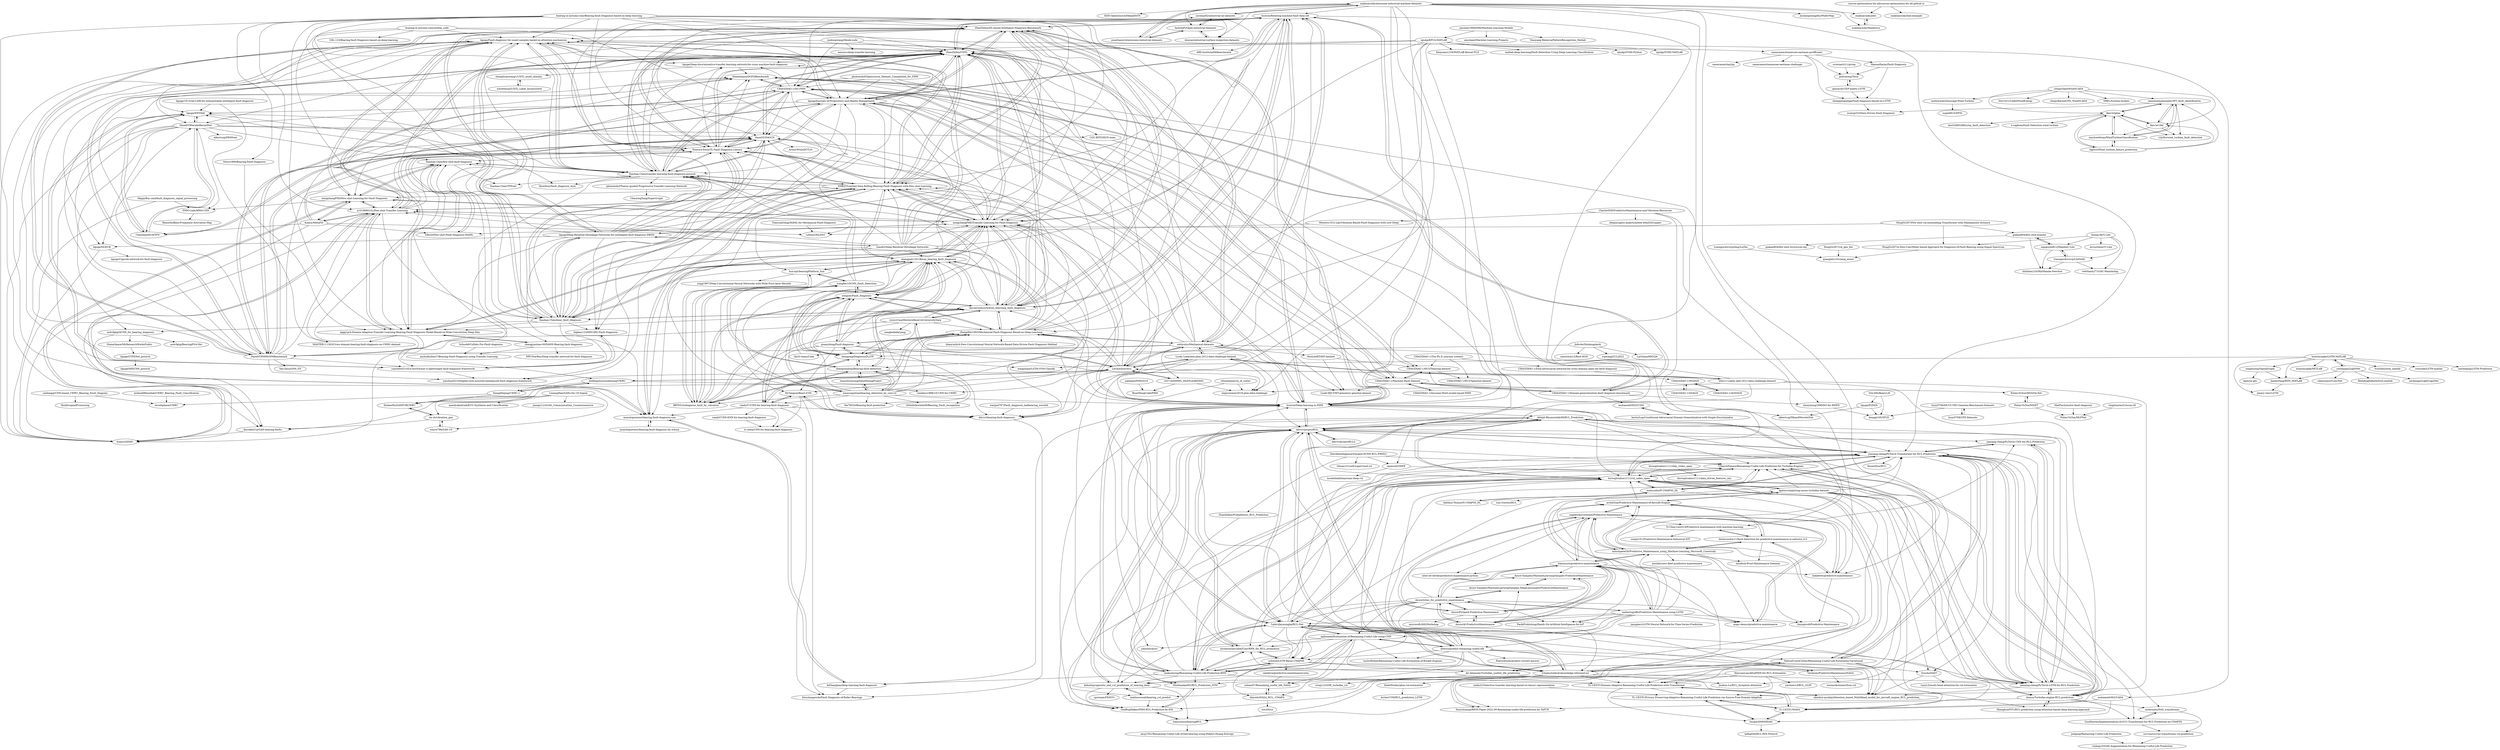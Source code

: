digraph G {
"hustcxl/Rotating-machine-fault-data-set" -> "ZhaoZhibin/DL-based-Intelligent-Diagnosis-Benchmark"
"hustcxl/Rotating-machine-fault-data-set" -> "ZhaoZhibin/UDTL"
"hustcxl/Rotating-machine-fault-data-set" -> "cathysiyu/Mechanical-datasets"
"hustcxl/Rotating-machine-fault-data-set" -> "hustcxl/Deep-learning-in-PHM"
"hustcxl/Rotating-machine-fault-data-set" -> "liguge/Journals-of-Prognostics-and-Health-Management"
"hustcxl/Rotating-machine-fault-data-set" -> "AaronCosmos/wdcnn_bearning_fault_diagnosis"
"hustcxl/Rotating-machine-fault-data-set" -> "Feaxure-fresh/TL-Fault-Diagnosis-Library"
"hustcxl/Rotating-machine-fault-data-set" -> "ddrrrr/projectRUL"
"hustcxl/Rotating-machine-fault-data-set" -> "ZhangWei1993/Mechanical-Fault-Diagnosis-Based-on-Deep-Learning"
"hustcxl/Rotating-machine-fault-data-set" -> "Litchiware/cwru"
"hustcxl/Rotating-machine-fault-data-set" -> "SNBQT/Limited-Data-Rolling-Bearing-Fault-Diagnosis-with-Few-shot-Learning"
"hustcxl/Rotating-machine-fault-data-set" -> "Xiaohan-Chen/bear_fault_diagnosis"
"hustcxl/Rotating-machine-fault-data-set" -> "mingzhangPHD/Transfer-Learning-for-Fault-Diagnosis"
"hustcxl/Rotating-machine-fault-data-set" -> "CHAOZHAO-1/DG-PHM"
"hustcxl/Rotating-machine-fault-data-set" -> "Xiaohan-Chen/transfer-learning-fault-diagnosis-pytorch"
"XiongMeijing/CWRU-1" -> "beifengchuizoudemeng/CWRU"
"XiongMeijing/CWRU-1" -> "zerothphase/CWRU"
"XiongMeijing/CWRU-1" -> "XiubenWu/GANFORCWRU"
"luanshiyinyang/DataMiningProject" -> "zhangxiaoling/Bearing-fault-detection"
"luanshiyinyang/DataMiningProject" -> "xiaosongshine/bearing_detection_by_conv1d"
"mapr-demos/predictive-maintenance" -> "nagdevAmruthnath/Predictive-Maintenance"
"xiaosongshine/bearing_detection_by_conv1d" -> "zhangjiali1201/Keras_bearing_fault_diagnosis"
"xiaosongshine/bearing_detection_by_conv1d" -> "zhangxiaoling/Bearing-fault-detection"
"xiaosongshine/bearing_detection_by_conv1d" -> "luanshiyinyang/DataMiningProject"
"xiaosongshine/bearing_detection_by_conv1d" -> "AaronCosmos/wdcnn_bearning_fault_diagnosis"
"xiaosongshine/bearing_detection_by_conv1d" -> "wangfin/1DCNN_Fault_Detection"
"xiaosongshine/bearing_detection_by_conv1d" -> "BBT0524/diagnose_fault_by_vibration"
"xiaosongshine/bearing_detection_by_conv1d" -> "littlelittlewhite09/Bearing_Fault_recognition"
"xiaosongshine/bearing_detection_by_conv1d" -> "ZhangWei1993/Mechanical-Fault-Diagnosis-Based-on-Deep-Learning"
"xiaosongshine/bearing_detection_by_conv1d" -> "mingzhangPHD/Transfer-Learning-for-Fault-Diagnosis"
"xiaosongshine/bearing_detection_by_conv1d" -> "hustcxl/Deep-learning-in-PHM"
"xiaosongshine/bearing_detection_by_conv1d" -> "songyer/Fault_Diagnosis"
"xiaosongshine/bearing_detection_by_conv1d" -> "raady07/CNN-for-bearing-fault-diagnosis"
"xiaosongshine/bearing_detection_by_conv1d" -> "fee78520/Bearing-fault-prediction"
"xiaosongshine/bearing_detection_by_conv1d" -> "ZhaoZhibin/UDTL"
"Joforde/Shukongdashi" -> "LiuYuhanMIO/QA"
"Joforde/Shukongdashi" -> "shanpoqq/DiagnosisDL2TF"
"Joforde/Shukongdashi" -> "rainstorm12/Root-KGD"
"Joforde/Shukongdashi" -> "wgwang/CCL2022"
"LahiruJayasinghe/RUL-Net" -> "ddrrrr/projectRUL"
"LahiruJayasinghe/RUL-Net" -> "aqibsaeed/Estimation-of-Remaining-Useful-Life-using-CNN"
"LahiruJayasinghe/RUL-Net" -> "hustcxl/Deep-learning-in-PHM"
"LahiruJayasinghe/RUL-Net" -> "nicolasoyharcabal/ConvRNN_for_RUL_estimation"
"LahiruJayasinghe/RUL-Net" -> "UtkarshPanara/Remaining-Useful-Life-Prediction-for-Turbofan-Engines"
"LahiruJayasinghe/RUL-Net" -> "lankuohsing/Remaining-Useful-Life-Prediction-RNN"
"LahiruJayasinghe/RUL-Net" -> "alteryx/predict-remaining-useful-life"
"LahiruJayasinghe/RUL-Net" -> "biswajitsahoo1111/rul_codes_open"
"LahiruJayasinghe/RUL-Net" -> "kidozh/prognostic_and_rul_prediction_of_bearing_data"
"LahiruJayasinghe/RUL-Net" -> "zhmou/Turbofan-engine-RUL-prediction"
"LahiruJayasinghe/RUL-Net" -> "schwxd/LSTM-Keras-CMAPSS"
"LahiruJayasinghe/RUL-Net" -> "tvhahn/weibull-knowledge-informed-ml"
"LahiruJayasinghe/RUL-Net" -> "jiaxiang-cheng/PyTorch-Transformer-for-RUL-Prediction"
"LahiruJayasinghe/RUL-Net" -> "jiaxiang-cheng/PyTorch-LSTM-for-RUL-Prediction"
"LahiruJayasinghe/RUL-Net" -> "abiodun-ayodeji/Attention_based_MultiHead_model_for_aircraft_engine_RUL_prediction_"
"cathysiyu/Mechanical-datasets" -> "hustcxl/Rotating-machine-fault-data-set"
"cathysiyu/Mechanical-datasets" -> "ZhaoZhibin/DL-based-Intelligent-Diagnosis-Benchmark"
"cathysiyu/Mechanical-datasets" -> "ZhaoZhibin/UDTL"
"cathysiyu/Mechanical-datasets" -> "mingzhangPHD/Transfer-Learning-for-Fault-Diagnosis"
"cathysiyu/Mechanical-datasets" -> "ZhangWei1993/Mechanical-Fault-Diagnosis-Based-on-Deep-Learning"
"cathysiyu/Mechanical-datasets" -> "SNBQT/Limited-Data-Rolling-Bearing-Fault-Diagnosis-with-Few-shot-Learning"
"cathysiyu/Mechanical-datasets" -> "Litchiware/cwru"
"cathysiyu/Mechanical-datasets" -> "HazeDT/DAGCN"
"cathysiyu/Mechanical-datasets" -> "HazeDT/PHMGNNBenchmark"
"cathysiyu/Mechanical-datasets" -> "rz0718/MHMS_DEEPLEARNING"
"cathysiyu/Mechanical-datasets" -> "Lucky-Loek/ieee-phm-2012-data-challenge-dataset"
"cathysiyu/Mechanical-datasets" -> "hustcxl/Deep-learning-in-PHM"
"cathysiyu/Mechanical-datasets" -> "QinYi-team/Code"
"cathysiyu/Mechanical-datasets" -> "Liudd-BJUT/WT-planetary-gearbox-dataset"
"cathysiyu/Mechanical-datasets" -> "HouLeiHIT/HIT-dataset"
"ddrrrr/projectRUL" -> "ddrrrr/projectRUL2"
"ddrrrr/projectRUL" -> "hustcxl/Deep-learning-in-PHM"
"ddrrrr/projectRUL" -> "kidozh/prognostic_and_rul_prediction_of_bearing_data"
"ddrrrr/projectRUL" -> "LahiruJayasinghe/RUL-Net"
"ddrrrr/projectRUL" -> "nicolasoyharcabal/ConvRNN_for_RUL_estimation"
"ddrrrr/projectRUL" -> "jiaxiang-cheng/PyTorch-Transformer-for-RUL-Prediction"
"ddrrrr/projectRUL" -> "Abhijit-Bhumireddy99/RUL_Prediction"
"ddrrrr/projectRUL" -> "tvhahn/weibull-knowledge-informed-ml"
"ddrrrr/projectRUL" -> "lankuohsing/Remaining-Useful-Life-Prediction-RNN"
"ddrrrr/projectRUL" -> "OneBugMaker/PHM-RUL-Prediction-by-EM"
"ddrrrr/projectRUL" -> "jiaxiang-cheng/PyTorch-LSTM-for-RUL-Prediction"
"ddrrrr/projectRUL" -> "matheuscnali/bearing_rul_predict"
"ddrrrr/projectRUL" -> "tianyushou/bearingRUL"
"ddrrrr/projectRUL" -> "UtkarshPanara/Remaining-Useful-Life-Prediction-for-Turbofan-Engines"
"ddrrrr/projectRUL" -> "jiaxiang-cheng/PyTorch-CNN-for-RUL-Prediction"
"songyer/Fault_Diagnosis" -> "shanpoqq/DiagnosisDL2TF"
"songyer/Fault_Diagnosis" -> "AaronCosmos/wdcnn_bearning_fault_diagnosis"
"songyer/Fault_Diagnosis" -> "zhangjiali1201/Keras_bearing_fault_diagnosis"
"songyer/Fault_Diagnosis" -> "wangfin/1DCNN_Fault_Detection"
"songyer/Fault_Diagnosis" -> "ZhangWei1993/Mechanical-Fault-Diagnosis-Based-on-Deep-Learning"
"songyer/Fault_Diagnosis" -> "guanyibing/Fault-diagnosis"
"songyer/Fault_Diagnosis" -> "BBT0524/diagnose_fault_by_vibration"
"songyer/Fault_Diagnosis" -> "mingzhangPHD/Transfer-Learning-for-Fault-Diagnosis"
"songyer/Fault_Diagnosis" -> "raady07/CNN-for-bearing-fault-diagnosis"
"zhangxiaoling/Bearing-fault-detection" -> "luanshiyinyang/DataMiningProject"
"zhangxiaoling/Bearing-fault-detection" -> "fee78520/Bearing-fault-prediction"
"zhangxiaoling/Bearing-fault-detection" -> "xiaosongshine/bearing_detection_by_conv1d"
"zhangxiaoling/Bearing-fault-detection" -> "BBT0524/diagnose_fault_by_vibration"
"zhangxiaoling/Bearing-fault-detection" -> "littlelittlewhite09/Bearing_Fault_recognition"
"zhangxiaoling/Bearing-fault-detection" -> "wangfin/1DCNN_Fault_Detection"
"zhangxiaoling/Bearing-fault-detection" -> "zhangjiali1201/Keras_bearing_fault_diagnosis"
"zhangxiaoling/Bearing-fault-detection" -> "shanpoqq/DiagnosisDL2TF"
"lkev/wtphm" -> "lkev/wt-fdd"
"lkev/wtphm" -> "lapisco/Wind_turbine_failure_prediction"
"lkev/wtphm" -> "nmstreethran/WindTurbineClassification"
"lkev/wtphm" -> "iameminmammadov/WT_fault_identification"
"lkev/wtphm" -> "dou52885288/Lstm_fault_detection"
"lkev/wtphm" -> "n-sapkota/Fault-Detection-wind-turbine"
"lkev/wtphm" -> "LilyHu/wind_turbine_fault_detection"
"schwxd/LSTM-Keras-CMAPSS" -> "nicolasoyharcabal/ConvRNN_for_RUL_estimation"
"schwxd/LSTM-Keras-CMAPSS" -> "Vardoom/PredictiveMaintenanceNASA"
"schwxd/LSTM-Keras-CMAPSS" -> "dlaredo/NASA_RUL_-CMAPS-"
"schwxd/LSTM-Keras-CMAPSS" -> "UtkarshPanara/Remaining-Useful-Life-Prediction-for-Turbofan-Engines"
"schwxd/LSTM-Keras-CMAPSS" -> "Ali-Alhamaly/Turbofan_usefull_life_prediction"
"schwxd/LSTM-Keras-CMAPSS" -> "lankuohsing/Remaining-Useful-Life-Prediction-RNN"
"schwxd/LSTM-Keras-CMAPSS" -> "sabderra/predictive-maintenance-lstm"
"nicolasoyharcabal/ConvRNN_for_RUL_estimation" -> "lankuohsing/Remaining-Useful-Life-Prediction-RNN"
"nicolasoyharcabal/ConvRNN_for_RUL_estimation" -> "schwxd/LSTM-Keras-CMAPSS"
"nicolasoyharcabal/ConvRNN_for_RUL_estimation" -> "ddrrrr/projectRUL"
"AaronCosmos/wdcnn_bearning_fault_diagnosis" -> "zhangjiali1201/Keras_bearing_fault_diagnosis"
"AaronCosmos/wdcnn_bearning_fault_diagnosis" -> "ZhangWei1993/Mechanical-Fault-Diagnosis-Based-on-Deep-Learning"
"AaronCosmos/wdcnn_bearning_fault_diagnosis" -> "songyer/Fault_Diagnosis"
"AaronCosmos/wdcnn_bearning_fault_diagnosis" -> "ZhaoZhibin/DL-based-Intelligent-Diagnosis-Benchmark"
"AaronCosmos/wdcnn_bearning_fault_diagnosis" -> "SNBQT/Limited-Data-Rolling-Bearing-Fault-Diagnosis-with-Few-shot-Learning"
"AaronCosmos/wdcnn_bearning_fault_diagnosis" -> "Xiaohan-Chen/bear_fault_diagnosis"
"AaronCosmos/wdcnn_bearning_fault_diagnosis" -> "mingzhangPHD/Transfer-Learning-for-Fault-Diagnosis"
"AaronCosmos/wdcnn_bearning_fault_diagnosis" -> "ZhaoZhibin/UDTL"
"AaronCosmos/wdcnn_bearning_fault_diagnosis" -> "BBT0524/diagnose_fault_by_vibration"
"AaronCosmos/wdcnn_bearning_fault_diagnosis" -> "hustcxl/Rotating-machine-fault-data-set"
"AaronCosmos/wdcnn_bearning_fault_diagnosis" -> "Feaxure-fresh/TL-Fault-Diagnosis-Library"
"AaronCosmos/wdcnn_bearning_fault_diagnosis" -> "zggg1p/A-Domain-Adaption-Transfer-Learning-Bearing-Fault-Diagnosis-Model-Based-on-Wide-Convolution-Deep-Neu"
"AaronCosmos/wdcnn_bearning_fault_diagnosis" -> "yyxyz/CaseWesternReserveUniversityData"
"AaronCosmos/wdcnn_bearning_fault_diagnosis" -> "a1018680161/Few-shot-Transfer-Learning"
"AaronCosmos/wdcnn_bearning_fault_diagnosis" -> "Xiaohan-Chen/transfer-learning-fault-diagnosis-pytorch"
"Azure-Samples/MachineLearningSamples-PredictiveMaintenance" -> "Azure-Samples/MachineLearningSamples-DeepLearningforPredictiveMaintenance"
"archd3sai/Predictive-Maintenance-of-Aircraft-Engine" -> "kpeters/exploring-nasas-turbofan-dataset"
"archd3sai/Predictive-Maintenance-of-Aircraft-Engine" -> "nagdevAmruthnath/Predictive-Maintenance"
"archd3sai/Predictive-Maintenance-of-Aircraft-Engine" -> "biswajitsahoo1111/rul_codes_open"
"archd3sai/Predictive-Maintenance-of-Aircraft-Engine" -> "ashishpatel26/Predictive_Maintenance_using_Machine-Learning_Microsoft_Casestudy"
"archd3sai/Predictive-Maintenance-of-Aircraft-Engine" -> "kokikwbt/predictive-maintenance"
"archd3sai/Predictive-Maintenance-of-Aircraft-Engine" -> "lestercardoz11/fault-detection-for-predictive-maintenance-in-industry-4.0"
"Lucky-Loek/ieee-phm-2012-data-challenge-dataset" -> "wkzs111/phm-ieee-2012-data-challenge-dataset"
"Lucky-Loek/ieee-phm-2012-data-challenge-dataset" -> "ninja1mmm/2018-phm-data-challenge"
"Lucky-Loek/ieee-phm-2012-data-challenge-dataset" -> "ddrrrr/projectRUL"
"Lucky-Loek/ieee-phm-2012-data-challenge-dataset" -> "hustcxl/Rotating-machine-fault-data-set"
"Lucky-Loek/ieee-phm-2012-data-challenge-dataset" -> "cathysiyu/Mechanical-datasets"
"Lucky-Loek/ieee-phm-2012-data-challenge-dataset" -> "Litchiware/cwru"
"Lucky-Loek/ieee-phm-2012-data-challenge-dataset" -> "ShubhankarKG/RUL_Prediction_SVM"
"Lucky-Loek/ieee-phm-2012-data-challenge-dataset" -> "ddrrrr/bearing-fault-diagnosis"
"wkzs111/phm-ieee-2012-data-challenge-dataset" -> "Lucky-Loek/ieee-phm-2012-data-challenge-dataset"
"wkzs111/phm-ieee-2012-data-challenge-dataset" -> "ninja1mmm/2018-phm-data-challenge"
"wkzs111/phm-ieee-2012-data-challenge-dataset" -> "Litchiware/cwru"
"wkzs111/phm-ieee-2012-data-challenge-dataset" -> "TL-UESTC/Privacy-Preserving-Adaptive-Remaining-Useful-Life-Prediction-via-Source-Free-Domain-Adaption"
"wkzs111/phm-ieee-2012-data-challenge-dataset" -> "ddrrrr/projectRUL"
"wkzs111/phm-ieee-2012-data-challenge-dataset" -> "cathysiyu/Mechanical-datasets"
"wkzs111/phm-ieee-2012-data-challenge-dataset" -> "TL-UESTC/WADA"
"raady07/CNN-for-bearing-fault-diagnosis" -> "raady07/DD-KNN-for-bearing-fault-diagnosis"
"raady07/CNN-for-bearing-fault-diagnosis" -> "MrTangsai/BearLSTM"
"raady07/CNN-for-bearing-fault-diagnosis" -> "ddrrrr/bearing-fault-diagnosis"
"raady07/CNN-for-bearing-fault-diagnosis" -> "monologuesmw/bearing-fault-diagnosis-cnn"
"raady07/CNN-for-bearing-fault-diagnosis" -> "tc-imba/CNN-for-bearing-fault-diagnosis"
"raady07/CNN-for-bearing-fault-diagnosis" -> "ZhangWei1993/Mechanical-Fault-Diagnosis-Based-on-Deep-Learning"
"raady07/CNN-for-bearing-fault-diagnosis" -> "songyer/Fault_Diagnosis"
"raady07/CNN-for-bearing-fault-diagnosis" -> "bhushangawde/Fault-Diagnosis-of-Roller-Bearings"
"makinarocks/awesome-industrial-machine-datasets" -> "nicolasj92/industrial-ml-datasets"
"makinarocks/awesome-industrial-machine-datasets" -> "makinarocks/jobs"
"makinarocks/awesome-industrial-machine-datasets" -> "jonathanwvd/awesome-industrial-datasets"
"makinarocks/awesome-industrial-machine-datasets" -> "AndreaPi/Open-industrial-datasets"
"makinarocks/awesome-industrial-machine-datasets" -> "biswajitsahoo1111/rul_codes_open"
"makinarocks/awesome-industrial-machine-datasets" -> "makinarocks/Mandrova"
"makinarocks/awesome-industrial-machine-datasets" -> "donrax/industrial-surface-inspection-datasets"
"makinarocks/awesome-industrial-machine-datasets" -> "ninja1mmm/2018-phm-data-challenge"
"makinarocks/awesome-industrial-machine-datasets" -> "hustcxl/Rotating-machine-fault-data-set"
"makinarocks/awesome-industrial-machine-datasets" -> "kokikwbt/predictive-maintenance"
"makinarocks/awesome-industrial-machine-datasets" -> "LahiruJayasinghe/RUL-Net"
"makinarocks/awesome-industrial-machine-datasets" -> "Junliangwangdhu/WaferMap" ["e"=1]
"makinarocks/awesome-industrial-machine-datasets" -> "KDD-OpenSource/DeepADoTS" ["e"=1]
"makinarocks/awesome-industrial-machine-datasets" -> "jiaxiang-cheng/PyTorch-Transformer-for-RUL-Prediction"
"makinarocks/awesome-industrial-machine-datasets" -> "hustcxl/Deep-learning-in-PHM"
"rz0718/MHMS_DEEPLEARNING" -> "RyanWangCode/PHM"
"rz0718/MHMS_DEEPLEARNING" -> "Litchiware/cwru"
"rz0718/MHMS_DEEPLEARNING" -> "ninja1mmm/2018-phm-data-challenge"
"iqiukp/KPCA-MATLAB" -> "iqiukp/SVDD-MATLAB" ["e"=1]
"iqiukp/KPCA-MATLAB" -> "hustcxl/Deep-learning-in-PHM"
"iqiukp/KPCA-MATLAB" -> "kitayama1234/MATLAB-Kernel-PCA"
"iqiukp/KPCA-MATLAB" -> "camaramm/tennessee-eastman-profBraatz"
"iqiukp/KPCA-MATLAB" -> "ZhaoZhibin/UDTL"
"iqiukp/KPCA-MATLAB" -> "mingzhangPHD/Transfer-Learning-for-Fault-Diagnosis"
"iqiukp/KPCA-MATLAB" -> "matlab-deep-learning/Fault-Detection-Using-Deep-Learning-Classification" ["e"=1]
"iqiukp/KPCA-MATLAB" -> "iqiukp/SVDD-Python" ["e"=1]
"iqiukp/KPCA-MATLAB" -> "HazeDT/WaveletKernelNet"
"iqiukp/KPCA-MATLAB" -> "ZhangWei1993/Mechanical-Fault-Diagnosis-Based-on-Deep-Learning"
"iqiukp/KPCA-MATLAB" -> "zhangxiaoling/Bearing-fault-detection"
"umbertogriffo/Predictive-Maintenance-using-LSTM" -> "Azure/lstms_for_predictive_maintenance"
"umbertogriffo/Predictive-Maintenance-using-LSTM" -> "Samimust/predictive-maintenance"
"umbertogriffo/Predictive-Maintenance-using-LSTM" -> "archd3sai/Predictive-Maintenance-of-Aircraft-Engine"
"umbertogriffo/Predictive-Maintenance-using-LSTM" -> "nagdevAmruthnath/Predictive-Maintenance"
"umbertogriffo/Predictive-Maintenance-using-LSTM" -> "LahiruJayasinghe/RUL-Net"
"umbertogriffo/Predictive-Maintenance-using-LSTM" -> "ashishpatel26/Predictive_Maintenance_using_Machine-Learning_Microsoft_Casestudy"
"umbertogriffo/Predictive-Maintenance-using-LSTM" -> "alteryx/predict-remaining-useful-life"
"umbertogriffo/Predictive-Maintenance-using-LSTM" -> "PacktPublishing/Hands-On-Artificial-Intelligence-for-IoT"
"umbertogriffo/Predictive-Maintenance-using-LSTM" -> "limingwu8/Predictive-Maintenance"
"umbertogriffo/Predictive-Maintenance-using-LSTM" -> "aqibsaeed/Estimation-of-Remaining-Useful-Life-using-CNN"
"umbertogriffo/Predictive-Maintenance-using-LSTM" -> "kpeters/exploring-nasas-turbofan-dataset"
"umbertogriffo/Predictive-Maintenance-using-LSTM" -> "lankuohsing/Remaining-Useful-Life-Prediction-RNN"
"umbertogriffo/Predictive-Maintenance-using-LSTM" -> "Azure/AI-PredictiveMaintenance"
"umbertogriffo/Predictive-Maintenance-using-LSTM" -> "mapr-demos/predictive-maintenance"
"umbertogriffo/Predictive-Maintenance-using-LSTM" -> "jaungiers/LSTM-Neural-Network-for-Time-Series-Prediction" ["e"=1]
"ZhenghuaNTU/RUL-prediction-using-attention-based-deep-learning-approach" -> "zhmou/Turbofan-engine-RUL-prediction"
"ultimatejoe/rul_of_cutter" -> "johnsbuck/rul"
"ultimatejoe/rul_of_cutter" -> "ninja1mmm/2018-phm-data-challenge"
"raady07/DD-KNN-for-bearing-fault-diagnosis" -> "tc-imba/CNN-for-bearing-fault-diagnosis"
"mingzhangPHD/Transfer-Learning-for-Fault-Diagnosis" -> "ZhaoZhibin/UDTL"
"mingzhangPHD/Transfer-Learning-for-Fault-Diagnosis" -> "Feaxure-fresh/TL-Fault-Diagnosis-Library"
"mingzhangPHD/Transfer-Learning-for-Fault-Diagnosis" -> "SNBQT/Limited-Data-Rolling-Bearing-Fault-Diagnosis-with-Few-shot-Learning"
"mingzhangPHD/Transfer-Learning-for-Fault-Diagnosis" -> "zggg1p/A-Domain-Adaption-Transfer-Learning-Bearing-Fault-Diagnosis-Model-Based-on-Wide-Convolution-Deep-Neu"
"mingzhangPHD/Transfer-Learning-for-Fault-Diagnosis" -> "a1018680161/Few-shot-Transfer-Learning"
"mingzhangPHD/Transfer-Learning-for-Fault-Diagnosis" -> "HazeDT/DAGCN"
"mingzhangPHD/Transfer-Learning-for-Fault-Diagnosis" -> "Xiaohan-Chen/transfer-learning-fault-diagnosis-pytorch"
"mingzhangPHD/Transfer-Learning-for-Fault-Diagnosis" -> "ddrrrr/bearing-fault-diagnosis"
"mingzhangPHD/Transfer-Learning-for-Fault-Diagnosis" -> "hustcxl/Deep-learning-in-PHM"
"mingzhangPHD/Transfer-Learning-for-Fault-Diagnosis" -> "Xiaohan-Chen/bear_fault_diagnosis"
"mingzhangPHD/Transfer-Learning-for-Fault-Diagnosis" -> "liguge/Fault-diagnosis-for-small-samples-based-on-attention-mechanism"
"mingzhangPHD/Transfer-Learning-for-Fault-Diagnosis" -> "mingzhangPHD/Few-shot-Learning-for-Fault-Diagnosis"
"mingzhangPHD/Transfer-Learning-for-Fault-Diagnosis" -> "liguge/Deep-Residual-Shrinkage-Networks-for-intelligent-fault-diagnosis-DRSN-"
"mingzhangPHD/Transfer-Learning-for-Fault-Diagnosis" -> "zhangjiali1201/Keras_bearing_fault_diagnosis"
"mingzhangPHD/Transfer-Learning-for-Fault-Diagnosis" -> "AaronCosmos/wdcnn_bearning_fault_diagnosis"
"AiZhanghan/deep-learning-fault-diagnosis" -> "bhushangawde/Fault-Diagnosis-of-Roller-Bearings"
"AiZhanghan/deep-learning-fault-diagnosis" -> "monologuesmw/bearing-fault-diagnosis-cnn"
"wargod797/Fault_diagnosis_ballbearing_wavelet" -> "ddrrrr/bearing-fault-diagnosis"
"lankuohsing/Remaining-Useful-Life-Prediction-RNN" -> "nicolasoyharcabal/ConvRNN_for_RUL_estimation"
"lankuohsing/Remaining-Useful-Life-Prediction-RNN" -> "hustcxl/Deep-learning-in-PHM"
"lankuohsing/Remaining-Useful-Life-Prediction-RNN" -> "ddrrrr/projectRUL"
"lankuohsing/Remaining-Useful-Life-Prediction-RNN" -> "LahiruJayasinghe/RUL-Net"
"lankuohsing/Remaining-Useful-Life-Prediction-RNN" -> "Abhijit-Bhumireddy99/RUL_Prediction"
"lankuohsing/Remaining-Useful-Life-Prediction-RNN" -> "schwxd/LSTM-Keras-CMAPSS"
"lankuohsing/Remaining-Useful-Life-Prediction-RNN" -> "kidozh/prognostic_and_rul_prediction_of_bearing_data"
"lankuohsing/Remaining-Useful-Life-Prediction-RNN" -> "biswajitsahoo1111/rul_codes_open"
"lankuohsing/Remaining-Useful-Life-Prediction-RNN" -> "UtkarshPanara/Remaining-Useful-Life-Prediction-for-Turbofan-Engines"
"lankuohsing/Remaining-Useful-Life-Prediction-RNN" -> "aqibsaeed/Estimation-of-Remaining-Useful-Life-using-CNN"
"lankuohsing/Remaining-Useful-Life-Prediction-RNN" -> "jiaxiang-cheng/PyTorch-Transformer-for-RUL-Prediction"
"lankuohsing/Remaining-Useful-Life-Prediction-RNN" -> "ShubhankarKG/RUL_Prediction_SVM"
"lankuohsing/Remaining-Useful-Life-Prediction-RNN" -> "AiZhanghan/deep-learning-fault-diagnosis"
"lankuohsing/Remaining-Useful-Life-Prediction-RNN" -> "TL-UESTC/Domain-Adaptive-Remaining-Useful-Life-Prediction-with-Transformer"
"dlaredo/NASA_RUL_-CMAPS-" -> "soham97/Remaining_useful_life_NASA"
"dlaredo/NASA_RUL_-CMAPS-" -> "ericlrf/rul"
"yyxyz/CaseWesternReserveUniversityData" -> "Litchiware/cwru"
"yyxyz/CaseWesternReserveUniversityData" -> "AaronCosmos/wdcnn_bearning_fault_diagnosis"
"yyxyz/CaseWesternReserveUniversityData" -> "zhangjiali1201/Keras_bearing_fault_diagnosis"
"yyxyz/CaseWesternReserveUniversityData" -> "ZhangWei1993/Mechanical-Fault-Diagnosis-Based-on-Deep-Learning"
"yyxyz/CaseWesternReserveUniversityData" -> "shanpoqq/DiagnosisDL2TF"
"yyxyz/CaseWesternReserveUniversityData" -> "beifengchuizoudemeng/CWRU"
"yyxyz/CaseWesternReserveUniversityData" -> "BBT0524/diagnose_fault_by_vibration"
"yyxyz/CaseWesternReserveUniversityData" -> "yanghedada/yang"
"guanyibing/Fault-diagnosis" -> "ZhangWei1993/Mechanical-Fault-Diagnosis-Based-on-Deep-Learning"
"guanyibing/Fault-diagnosis" -> "shanpoqq/DiagnosisDL2TF"
"guanyibing/Fault-diagnosis" -> "songyer/Fault_Diagnosis"
"guanyibing/Fault-diagnosis" -> "AaronCosmos/wdcnn_bearning_fault_diagnosis"
"guanyibing/Fault-diagnosis" -> "ddrrrr/bearing-fault-diagnosis"
"guanyibing/Fault-diagnosis" -> "MrTangsai/BearLSTM"
"guanyibing/Fault-diagnosis" -> "raady07/CNN-for-bearing-fault-diagnosis"
"guanyibing/Fault-diagnosis" -> "zhangjiali1201/Keras_bearing_fault_diagnosis"
"guanyibing/Fault-diagnosis" -> "ninja1mmm/2018-phm-data-challenge"
"biswajitsahoo1111/cbm_codes_open" -> "biswajitsahoo1111/data_driven_features_ims"
"biswajitsahoo1111/cbm_codes_open" -> "biswajitsahoo1111/rul_codes_open"
"nagdevAmruthnath/Predictive-Maintenance" -> "Samimust/predictive-maintenance"
"nagdevAmruthnath/Predictive-Maintenance" -> "Azure/PySpark-Predictive-Maintenance"
"nagdevAmruthnath/Predictive-Maintenance" -> "archd3sai/Predictive-Maintenance-of-Aircraft-Engine"
"nagdevAmruthnath/Predictive-Maintenance" -> "kokikwbt/predictive-maintenance"
"nagdevAmruthnath/Predictive-Maintenance" -> "ashishpatel26/Predictive_Maintenance_using_Machine-Learning_Microsoft_Casestudy"
"nagdevAmruthnath/Predictive-Maintenance" -> "intel-iot-devkit/predictive-maintenance-python"
"nagdevAmruthnath/Predictive-Maintenance" -> "mapr-demos/predictive-maintenance"
"nagdevAmruthnath/Predictive-Maintenance" -> "Yi-Chen-Lin2019/Predictive-maintenance-with-machine-learning"
"shanpoqq/DiagnosisDL2TF" -> "songyer/Fault_Diagnosis"
"shanpoqq/DiagnosisDL2TF" -> "guanyibing/Fault-diagnosis"
"shanpoqq/DiagnosisDL2TF" -> "zhangjiali1201/Keras_bearing_fault_diagnosis"
"shanpoqq/DiagnosisDL2TF" -> "BBT0524/diagnose_fault_by_vibration"
"shanpoqq/DiagnosisDL2TF" -> "ZhangWei1993/Mechanical-Fault-Diagnosis-Based-on-Deep-Learning"
"shanpoqq/DiagnosisDL2TF" -> "wangzhijie/LSTM-SVM-Classify"
"shanpoqq/DiagnosisDL2TF" -> "zhangxiaoling/Bearing-fault-detection"
"ashishpatel26/Predictive_Maintenance_using_Machine-Learning_Microsoft_Casestudy" -> "lestercardoz11/fault-detection-for-predictive-maintenance-in-industry-4.0"
"ashishpatel26/Predictive_Maintenance_using_Machine-Learning_Microsoft_Casestudy" -> "limingwu8/Predictive-Maintenance"
"ashishpatel26/Predictive_Maintenance_using_Machine-Learning_Microsoft_Casestudy" -> "archd3sai/Predictive-Maintenance-of-Aircraft-Engine"
"ashishpatel26/Predictive_Maintenance_using_Machine-Learning_Microsoft_Casestudy" -> "nagdevAmruthnath/Predictive-Maintenance"
"ashishpatel26/Predictive_Maintenance_using_Machine-Learning_Microsoft_Casestudy" -> "imrahulr/Pred-Maintenance-Siemens"
"ashishpatel26/Predictive_Maintenance_using_Machine-Learning_Microsoft_Casestudy" -> "awslabs/aws-fleet-predictive-maintenance" ["e"=1]
"ashishpatel26/Predictive_Maintenance_using_Machine-Learning_Microsoft_Casestudy" -> "Samimust/predictive-maintenance"
"ashishpatel26/Predictive_Maintenance_using_Machine-Learning_Microsoft_Casestudy" -> "mapr-demos/predictive-maintenance"
"lapisco/Wind_turbine_failure_prediction" -> "lkev/wtphm"
"lapisco/Wind_turbine_failure_prediction" -> "nmstreethran/WindTurbineClassification"
"lapisco/Wind_turbine_failure_prediction" -> "iameminmammadov/WT_fault_identification"
"lapisco/Wind_turbine_failure_prediction" -> "lkev/wt-fdd"
"Azure-Samples/MachineLearningSamples-DeepLearningforPredictiveMaintenance" -> "Azure-Samples/MachineLearningSamples-PredictiveMaintenance"
"Azure-Samples/MachineLearningSamples-DeepLearningforPredictiveMaintenance" -> "Azure/lstms_for_predictive_maintenance"
"Azure/AI-PredictiveMaintenance" -> "Azure/lstms_for_predictive_maintenance"
"Azure/AI-PredictiveMaintenance" -> "Azure/PySpark-Predictive-Maintenance"
"Azure/AI-PredictiveMaintenance" -> "Samimust/predictive-maintenance"
"Azure/AI-PredictiveMaintenance" -> "Azure-Samples/MachineLearningSamples-PredictiveMaintenance"
"Azure/AI-PredictiveMaintenance" -> "Azure-Samples/MachineLearningSamples-DeepLearningforPredictiveMaintenance"
"zhangqingqingq/Fault-diagnosis-based-on-LSTM" -> "zczeng333/Data-Driven-Fault-Diagonsis"
"alteryx/predict-remaining-useful-life" -> "LahiruJayasinghe/RUL-Net"
"alteryx/predict-remaining-useful-life" -> "aqibsaeed/Estimation-of-Remaining-Useful-Life-using-CNN"
"alteryx/predict-remaining-useful-life" -> "Ali-Alhamaly/Turbofan_usefull_life_prediction"
"alteryx/predict-remaining-useful-life" -> "tashrifbillah/Remaining-Useful-Life-Estimation-of-Rocket-Engines"
"alteryx/predict-remaining-useful-life" -> "soham97/Remaining_useful_life_NASA"
"alteryx/predict-remaining-useful-life" -> "lankuohsing/Remaining-Useful-Life-Prediction-RNN"
"alteryx/predict-remaining-useful-life" -> "hustcxl/Deep-learning-in-PHM"
"alteryx/predict-remaining-useful-life" -> "Featuretools/predict-correct-answer" ["e"=1]
"alteryx/predict-remaining-useful-life" -> "ddrrrr/projectRUL"
"alteryx/predict-remaining-useful-life" -> "tvhahn/weibull-knowledge-informed-ml"
"alteryx/predict-remaining-useful-life" -> "schwxd/LSTM-Keras-CMAPSS"
"alteryx/predict-remaining-useful-life" -> "NahuelCostaCortez/Remaining-Useful-Life-Estimation-Variational"
"alteryx/predict-remaining-useful-life" -> "abiodun-ayodeji/Attention_based_MultiHead_model_for_aircraft_engine_RUL_prediction_"
"alteryx/predict-remaining-useful-life" -> "biswajitsahoo1111/rul_codes_open"
"alteryx/predict-remaining-useful-life" -> "jiaxiang-cheng/PyTorch-Transformer-for-RUL-Prediction"
"RamanHacks/Fault-Diagnosis" -> "jlolivaresp/Tesis"
"RamanHacks/Fault-Diagnosis" -> "zhangqingqingq/Fault-diagnosis-based-on-LSTM"
"iameminmammadov/WT_fault_identification" -> "lkev/wt-fdd"
"iameminmammadov/WT_fault_identification" -> "nmstreethran/WindTurbineClassification"
"iameminmammadov/WT_fault_identification" -> "LilyHu/wind_turbine_fault_detection"
"iameminmammadov/WT_fault_identification" -> "lkev/wtphm"
"iameminmammadov/WT_fault_identification" -> "zczeng333/Data-Driven-Fault-Diagonsis"
"gmxavier/TEP-meets-LSTM" -> "zhangqingqingq/Fault-diagnosis-based-on-LSTM"
"gmxavier/TEP-meets-LSTM" -> "jlolivaresp/Tesis"
"whyre788/GAN-1D" -> "he-zh/vibration_gan"
"makinarocks/jobs" -> "makinarocks/Mandrova"
"AndreaPi/Open-industrial-datasets" -> "jonathanwvd/awesome-industrial-datasets"
"AndreaPi/Open-industrial-datasets" -> "donrax/industrial-surface-inspection-datasets"
"AndreaPi/Open-industrial-datasets" -> "nicolasj92/industrial-ml-datasets"
"Vardoom/PredictiveMaintenanceNASA" -> "wouterdewinter/ltsm-rul"
"ddrrrr/bearing-fault-diagnosis" -> "bhushangawde/Fault-Diagnosis-of-Roller-Bearings"
"ddrrrr/bearing-fault-diagnosis" -> "MrTangsai/BearLSTM"
"makinarocks/Mandrova" -> "makinarocks/jobs"
"nmstreethran/WindTurbineClassification" -> "lkev/wtphm"
"nmstreethran/WindTurbineClassification" -> "iameminmammadov/WT_fault_identification"
"nmstreethran/WindTurbineClassification" -> "lapisco/Wind_turbine_failure_prediction"
"soham97/Remaining_useful_life_NASA" -> "dlaredo/NASA_RUL_-CMAPS-"
"sabderra/predictive-maintenance-lstm" -> "soham97/Remaining_useful_life_NASA"
"matheuscnali/bearing_rul_predict" -> "kidozh/prognostic_and_rul_prediction_of_bearing_data"
"matheuscnali/bearing_rul_predict" -> "OneBugMaker/PHM-RUL-Prediction-by-EM"
"zhao62/Deep-Residual-Shrinkage-Networks" -> "liguge/Deep-Residual-Shrinkage-Networks-for-intelligent-fault-diagnosis-DRSN-"
"zhao62/Deep-Residual-Shrinkage-Networks" -> "ZhaoZhibin/DL-based-Intelligent-Diagnosis-Benchmark"
"zhao62/Deep-Residual-Shrinkage-Networks" -> "mingzhangPHD/Transfer-Learning-for-Fault-Diagnosis"
"zhao62/Deep-Residual-Shrinkage-Networks" -> "SNBQT/Limited-Data-Rolling-Bearing-Fault-Diagnosis-with-Few-shot-Learning"
"zhao62/Deep-Residual-Shrinkage-Networks" -> "hustcxl/Rotating-machine-fault-data-set"
"zhao62/Deep-Residual-Shrinkage-Networks" -> "ZhaoZhibin/UDTL"
"zhao62/Deep-Residual-Shrinkage-Networks" -> "AaronCosmos/wdcnn_bearning_fault_diagnosis"
"zhao62/Deep-Residual-Shrinkage-Networks" -> "HazeDT/DAGCN"
"zhao62/Deep-Residual-Shrinkage-Networks" -> "monologuesmw/bearing-fault-diagnosis-cnn"
"zhao62/Deep-Residual-Shrinkage-Networks" -> "a1018680161/Few-shot-Transfer-Learning"
"zhao62/Deep-Residual-Shrinkage-Networks" -> "Feaxure-fresh/TL-Fault-Diagnosis-Library"
"zhao62/Deep-Residual-Shrinkage-Networks" -> "hustcxl/Deep-learning-in-PHM"
"zhao62/Deep-Residual-Shrinkage-Networks" -> "Xiaohan-Chen/bear_fault_diagnosis"
"zhao62/Deep-Residual-Shrinkage-Networks" -> "liguge/Journals-of-Prognostics-and-Health-Management"
"zhao62/Deep-Residual-Shrinkage-Networks" -> "zhangjiali1201/Keras_bearing_fault_diagnosis"
"XiubenWu/GANFORCWRU" -> "he-zh/vibration_gan"
"he-zh/vibration_gan" -> "XiubenWu/GANFORCWRU"
"he-zh/vibration_gan" -> "whyre788/GAN-1D"
"he-zh/vibration_gan" -> "lkurakht/CatGAN-bearing-faults"
"BBT0524/diagnose_fault_by_vibration" -> "songyer/Fault_Diagnosis"
"BBT0524/diagnose_fault_by_vibration" -> "AaronCosmos/wdcnn_bearning_fault_diagnosis"
"BBT0524/diagnose_fault_by_vibration" -> "zhangjiali1201/Keras_bearing_fault_diagnosis"
"BBT0524/diagnose_fault_by_vibration" -> "hua-ops/bearingPlatform_hua"
"BBT0524/diagnose_fault_by_vibration" -> "shanpoqq/DiagnosisDL2TF"
"BBT0524/diagnose_fault_by_vibration" -> "wangfin/1DCNN_Fault_Detection"
"BBT0524/diagnose_fault_by_vibration" -> "zhangxiaoling/Bearing-fault-detection"
"HazeDT/WaveletKernelNet" -> "liguge/EWSNet"
"HazeDT/WaveletKernelNet" -> "albertszg/DFAWnet"
"HazeDT/WaveletKernelNet" -> "fyancy/SSMN"
"HazeDT/WaveletKernelNet" -> "ChenQian0618/TFN"
"HazeDT/WaveletKernelNet" -> "liguge/DLWCB"
"HazeDT/WaveletKernelNet" -> "PHM-Code/MWA-CNN"
"HazeDT/WaveletKernelNet" -> "asdvfghg/QCNN_for_bearing_diagnosis"
"HazeDT/WaveletKernelNet" -> "ShaneSpace/DGFDBenchmark"
"HazeDT/WaveletKernelNet" -> "HazeDT/DAGCN"
"HazeDT/WaveletKernelNet" -> "CQU-BITS/MCN-main"
"HazeDT/WaveletKernelNet" -> "Xiaohan-Chen/few-shot-fault-diagnosis"
"HazeDT/WaveletKernelNet" -> "lkurakht/CatGAN-bearing-faults"
"SNBQT/Limited-Data-Rolling-Bearing-Fault-Diagnosis-with-Few-shot-Learning" -> "mingzhangPHD/Transfer-Learning-for-Fault-Diagnosis"
"SNBQT/Limited-Data-Rolling-Bearing-Fault-Diagnosis-with-Few-shot-Learning" -> "Xiaohan-Chen/bear_fault_diagnosis"
"SNBQT/Limited-Data-Rolling-Bearing-Fault-Diagnosis-with-Few-shot-Learning" -> "ZhaoZhibin/UDTL"
"SNBQT/Limited-Data-Rolling-Bearing-Fault-Diagnosis-with-Few-shot-Learning" -> "a1018680161/Few-shot-Transfer-Learning"
"SNBQT/Limited-Data-Rolling-Bearing-Fault-Diagnosis-with-Few-shot-Learning" -> "monologuesmw/bearing-fault-diagnosis-cnn"
"SNBQT/Limited-Data-Rolling-Bearing-Fault-Diagnosis-with-Few-shot-Learning" -> "liguge/Fault-diagnosis-for-small-samples-based-on-attention-mechanism"
"SNBQT/Limited-Data-Rolling-Bearing-Fault-Diagnosis-with-Few-shot-Learning" -> "ZhaoZhibin/DL-based-Intelligent-Diagnosis-Benchmark"
"SNBQT/Limited-Data-Rolling-Bearing-Fault-Diagnosis-with-Few-shot-Learning" -> "Feaxure-fresh/TL-Fault-Diagnosis-Library"
"SNBQT/Limited-Data-Rolling-Bearing-Fault-Diagnosis-with-Few-shot-Learning" -> "mingzhangPHD/Few-shot-Learning-for-Fault-Diagnosis"
"SNBQT/Limited-Data-Rolling-Bearing-Fault-Diagnosis-with-Few-shot-Learning" -> "AaronCosmos/wdcnn_bearning_fault_diagnosis"
"SNBQT/Limited-Data-Rolling-Bearing-Fault-Diagnosis-with-Few-shot-Learning" -> "HazeDT/DAGCN"
"SNBQT/Limited-Data-Rolling-Bearing-Fault-Diagnosis-with-Few-shot-Learning" -> "Xiaohan-Chen/transfer-learning-fault-diagnosis-pytorch"
"SNBQT/Limited-Data-Rolling-Bearing-Fault-Diagnosis-with-Few-shot-Learning" -> "zhangjiali1201/Keras_bearing_fault_diagnosis"
"SNBQT/Limited-Data-Rolling-Bearing-Fault-Diagnosis-with-Few-shot-Learning" -> "Xiaohan-Chen/few-shot-fault-diagnosis"
"SNBQT/Limited-Data-Rolling-Bearing-Fault-Diagnosis-with-Few-shot-Learning" -> "ddrrrr/bearing-fault-diagnosis"
"mathworks/Simscape-Wind-Turbine" -> "xupei0610/DFIG"
"zhangjiali1201/Keras_bearing_fault_diagnosis" -> "AaronCosmos/wdcnn_bearning_fault_diagnosis"
"zhangjiali1201/Keras_bearing_fault_diagnosis" -> "ZhangWei1993/Mechanical-Fault-Diagnosis-Based-on-Deep-Learning"
"zhangjiali1201/Keras_bearing_fault_diagnosis" -> "songyer/Fault_Diagnosis"
"zhangjiali1201/Keras_bearing_fault_diagnosis" -> "monologuesmw/bearing-fault-diagnosis-cnn"
"zhangjiali1201/Keras_bearing_fault_diagnosis" -> "mingzhangPHD/Transfer-Learning-for-Fault-Diagnosis"
"zhangjiali1201/Keras_bearing_fault_diagnosis" -> "SNBQT/Limited-Data-Rolling-Bearing-Fault-Diagnosis-with-Few-shot-Learning"
"zhangjiali1201/Keras_bearing_fault_diagnosis" -> "xiaosongshine/bearing_detection_by_conv1d"
"zhangjiali1201/Keras_bearing_fault_diagnosis" -> "ddrrrr/bearing-fault-diagnosis"
"zhangjiali1201/Keras_bearing_fault_diagnosis" -> "BBT0524/diagnose_fault_by_vibration"
"zhangjiali1201/Keras_bearing_fault_diagnosis" -> "hua-ops/bearingPlatform_hua"
"zhangjiali1201/Keras_bearing_fault_diagnosis" -> "shanpoqq/DiagnosisDL2TF"
"zhangjiali1201/Keras_bearing_fault_diagnosis" -> "Xiaohan-Chen/bear_fault_diagnosis"
"zhangjiali1201/Keras_bearing_fault_diagnosis" -> "ZhaoZhibin/DL-based-Intelligent-Diagnosis-Benchmark"
"zhangjiali1201/Keras_bearing_fault_diagnosis" -> "MrTangsai/BearLSTM"
"zhangjiali1201/Keras_bearing_fault_diagnosis" -> "zhangxiaoling/Bearing-fault-detection"
"wangfin/1DCNN_Fault_Detection" -> "songyer/Fault_Diagnosis"
"wangfin/1DCNN_Fault_Detection" -> "BBT0524/diagnose_fault_by_vibration"
"wangfin/1DCNN_Fault_Detection" -> "liguge/Fault-diagnosis-for-small-samples-based-on-attention-mechanism"
"wangfin/1DCNN_Fault_Detection" -> "hua-ops/bearingPlatform_hua"
"wangfin/1DCNN_Fault_Detection" -> "zhangxiaoling/Bearing-fault-detection"
"wangfin/1DCNN_Fault_Detection" -> "Xiaohan-Chen/transfer-learning-fault-diagnosis-pytorch"
"Xiaohan-Chen/bear_fault_diagnosis" -> "Xiaohan-Chen/transfer-learning-fault-diagnosis-pytorch"
"Xiaohan-Chen/bear_fault_diagnosis" -> "SNBQT/Limited-Data-Rolling-Bearing-Fault-Diagnosis-with-Few-shot-Learning"
"Xiaohan-Chen/bear_fault_diagnosis" -> "Feaxure-fresh/TL-Fault-Diagnosis-Library"
"Xiaohan-Chen/bear_fault_diagnosis" -> "mingzhangPHD/Transfer-Learning-for-Fault-Diagnosis"
"Xiaohan-Chen/bear_fault_diagnosis" -> "AaronCosmos/wdcnn_bearning_fault_diagnosis"
"Xiaohan-Chen/bear_fault_diagnosis" -> "ZhaoZhibin/UDTL"
"Xiaohan-Chen/bear_fault_diagnosis" -> "ZhaoZhibin/DL-based-Intelligent-Diagnosis-Benchmark"
"Xiaohan-Chen/bear_fault_diagnosis" -> "liguge/Fault-diagnosis-for-small-samples-based-on-attention-mechanism"
"Xiaohan-Chen/bear_fault_diagnosis" -> "monologuesmw/bearing-fault-diagnosis-cnn"
"Xiaohan-Chen/bear_fault_diagnosis" -> "asdvfghg/QCNN_for_bearing_diagnosis"
"Xiaohan-Chen/bear_fault_diagnosis" -> "zhangjiali1201/Keras_bearing_fault_diagnosis"
"Xiaohan-Chen/bear_fault_diagnosis" -> "Xiaohan-Chen/few-shot-fault-diagnosis"
"Xiaohan-Chen/bear_fault_diagnosis" -> "liguge/Deep-Residual-Shrinkage-Networks-for-intelligent-fault-diagnosis-DRSN-"
"Xiaohan-Chen/bear_fault_diagnosis" -> "bighan123/HNUIDG-Fault-Diagnosis-"
"Xiaohan-Chen/bear_fault_diagnosis" -> "zggg1p/A-Domain-Adaption-Transfer-Learning-Bearing-Fault-Diagnosis-Model-Based-on-Wide-Convolution-Deep-Neu"
"mohamedr002/CADA" -> "TL-UESTC/WADA"
"mohamedr002/CADA" -> "furqon3009/MDAN"
"biswajitsahoo1111/rul_codes_open" -> "UtkarshPanara/Remaining-Useful-Life-Prediction-for-Turbofan-Engines"
"biswajitsahoo1111/rul_codes_open" -> "jiaxiang-cheng/PyTorch-Transformer-for-RUL-Prediction"
"biswajitsahoo1111/rul_codes_open" -> "Abhijit-Bhumireddy99/RUL_Prediction"
"biswajitsahoo1111/rul_codes_open" -> "jiaxiang-cheng/PyTorch-LSTM-for-RUL-Prediction"
"biswajitsahoo1111/rul_codes_open" -> "OneBugMaker/PHM-RUL-Prediction-by-EM"
"biswajitsahoo1111/rul_codes_open" -> "mohyunho/N-CMAPSS_DL"
"biswajitsahoo1111/rul_codes_open" -> "zhmou/Turbofan-engine-RUL-prediction"
"biswajitsahoo1111/rul_codes_open" -> "kpeters/exploring-nasas-turbofan-dataset"
"biswajitsahoo1111/rul_codes_open" -> "LahiruJayasinghe/RUL-Net"
"biswajitsahoo1111/rul_codes_open" -> "abiodun-ayodeji/Attention_based_MultiHead_model_for_aircraft_engine_RUL_prediction_"
"biswajitsahoo1111/rul_codes_open" -> "NahuelCostaCortez/Remaining-Useful-Life-Estimation-Variational"
"biswajitsahoo1111/rul_codes_open" -> "ddrrrr/projectRUL"
"biswajitsahoo1111/rul_codes_open" -> "tvhahn/weibull-knowledge-informed-ml"
"biswajitsahoo1111/rul_codes_open" -> "nicolasoyharcabal/ConvRNN_for_RUL_estimation"
"biswajitsahoo1111/rul_codes_open" -> "lankuohsing/Remaining-Useful-Life-Prediction-RNN"
"donrax/industrial-surface-inspection-datasets" -> "AIRI-Institute/fddbenchmark"
"donrax/industrial-surface-inspection-datasets" -> "AndreaPi/Open-industrial-datasets"
"kidozh/prognostic_and_rul_prediction_of_bearing_data" -> "cputnam/FEMTO"
"kidozh/prognostic_and_rul_prediction_of_bearing_data" -> "matheuscnali/bearing_rul_predict"
"kidozh/prognostic_and_rul_prediction_of_bearing_data" -> "tianyushou/bearingRUL"
"kidozh/prognostic_and_rul_prediction_of_bearing_data" -> "OneBugMaker/PHM-RUL-Prediction-by-EM"
"kidozh/prognostic_and_rul_prediction_of_bearing_data" -> "ddrrrr/projectRUL"
"ZhaoZhibin/DL-based-Intelligent-Diagnosis-Benchmark" -> "ZhaoZhibin/UDTL"
"ZhaoZhibin/DL-based-Intelligent-Diagnosis-Benchmark" -> "hustcxl/Rotating-machine-fault-data-set"
"ZhaoZhibin/DL-based-Intelligent-Diagnosis-Benchmark" -> "Feaxure-fresh/TL-Fault-Diagnosis-Library"
"ZhaoZhibin/DL-based-Intelligent-Diagnosis-Benchmark" -> "SNBQT/Limited-Data-Rolling-Bearing-Fault-Diagnosis-with-Few-shot-Learning"
"ZhaoZhibin/DL-based-Intelligent-Diagnosis-Benchmark" -> "hustcxl/Deep-learning-in-PHM"
"ZhaoZhibin/DL-based-Intelligent-Diagnosis-Benchmark" -> "AaronCosmos/wdcnn_bearning_fault_diagnosis"
"ZhaoZhibin/DL-based-Intelligent-Diagnosis-Benchmark" -> "liguge/Journals-of-Prognostics-and-Health-Management"
"ZhaoZhibin/DL-based-Intelligent-Diagnosis-Benchmark" -> "mingzhangPHD/Transfer-Learning-for-Fault-Diagnosis"
"ZhaoZhibin/DL-based-Intelligent-Diagnosis-Benchmark" -> "HazeDT/DAGCN"
"ZhaoZhibin/DL-based-Intelligent-Diagnosis-Benchmark" -> "Xiaohan-Chen/bear_fault_diagnosis"
"ZhaoZhibin/DL-based-Intelligent-Diagnosis-Benchmark" -> "HazeDT/WaveletKernelNet"
"ZhaoZhibin/DL-based-Intelligent-Diagnosis-Benchmark" -> "HazeDT/PHMGNNBenchmark"
"ZhaoZhibin/DL-based-Intelligent-Diagnosis-Benchmark" -> "liguge/Fault-diagnosis-for-small-samples-based-on-attention-mechanism"
"ZhaoZhibin/DL-based-Intelligent-Diagnosis-Benchmark" -> "cathysiyu/Mechanical-datasets"
"ZhaoZhibin/DL-based-Intelligent-Diagnosis-Benchmark" -> "Xiaohan-Chen/transfer-learning-fault-diagnosis-pytorch"
"ZhaoZhibin/UDTL" -> "ZhaoZhibin/DL-based-Intelligent-Diagnosis-Benchmark"
"ZhaoZhibin/UDTL" -> "mingzhangPHD/Transfer-Learning-for-Fault-Diagnosis"
"ZhaoZhibin/UDTL" -> "Feaxure-fresh/TL-Fault-Diagnosis-Library"
"ZhaoZhibin/UDTL" -> "Xiaohan-Chen/transfer-learning-fault-diagnosis-pytorch"
"ZhaoZhibin/UDTL" -> "SNBQT/Limited-Data-Rolling-Bearing-Fault-Diagnosis-with-Few-shot-Learning"
"ZhaoZhibin/UDTL" -> "HazeDT/DAGCN"
"ZhaoZhibin/UDTL" -> "a1018680161/Few-shot-Transfer-Learning"
"ZhaoZhibin/UDTL" -> "CHAOZHAO-1/DG-PHM"
"ZhaoZhibin/UDTL" -> "liguge/Journals-of-Prognostics-and-Health-Management"
"ZhaoZhibin/UDTL" -> "hustcxl/Deep-learning-in-PHM"
"ZhaoZhibin/UDTL" -> "HazeDT/PHMGNNBenchmark"
"ZhaoZhibin/UDTL" -> "hustcxl/Rotating-machine-fault-data-set"
"ZhaoZhibin/UDTL" -> "liguge/Fault-diagnosis-for-small-samples-based-on-attention-mechanism"
"ZhaoZhibin/UDTL" -> "AaronCosmos/wdcnn_bearning_fault_diagnosis"
"ZhaoZhibin/UDTL" -> "liguge/Deep-discriminative-transfer-learning-network-for-cross-machine-fault-diagnosis"
"a1018680161/Few-shot-Transfer-Learning" -> "mingzhangPHD/Few-shot-Learning-for-Fault-Diagnosis"
"a1018680161/Few-shot-Transfer-Learning" -> "fyancy/SSMN"
"a1018680161/Few-shot-Transfer-Learning" -> "mingzhangPHD/Transfer-Learning-for-Fault-Diagnosis"
"a1018680161/Few-shot-Transfer-Learning" -> "Xiaohan-Chen/few-shot-fault-diagnosis"
"a1018680161/Few-shot-Transfer-Learning" -> "zggg1p/A-Domain-Adaption-Transfer-Learning-Bearing-Fault-Diagnosis-Model-Based-on-Wide-Convolution-Deep-Neu"
"a1018680161/Few-shot-Transfer-Learning" -> "zhangjunzhao-00/DANN-Bearing-fault-diagnosis"
"a1018680161/Few-shot-Transfer-Learning" -> "ZhaoZhibin/UDTL"
"a1018680161/Few-shot-Transfer-Learning" -> "monologuesmw/bearing-fault-diagnosis-cnn"
"a1018680161/Few-shot-Transfer-Learning" -> "SNBQT/Limited-Data-Rolling-Bearing-Fault-Diagnosis-with-Few-shot-Learning"
"a1018680161/Few-shot-Transfer-Learning" -> "fyancy/MetaFD"
"a1018680161/Few-shot-Transfer-Learning" -> "HazeDT/DAGCN"
"a1018680161/Few-shot-Transfer-Learning" -> "MASTER111363/Cross-domain-bearing-fault-diagnosis-on-CWRU-dataset"
"a1018680161/Few-shot-Transfer-Learning" -> "liguge/Fault-diagnosis-for-small-samples-based-on-attention-mechanism"
"Ali-Alhamaly/Turbofan_usefull_life_prediction" -> "abiodun-ayodeji/Attention_based_MultiHead_model_for_aircraft_engine_RUL_prediction_"
"Ali-Alhamaly/Turbofan_usefull_life_prediction" -> "nicolasoyharcabal/ConvRNN_for_RUL_estimation"
"Ali-Alhamaly/Turbofan_usefull_life_prediction" -> "sivaji1233/09_turbofan_rul"
"hustcxl/Deep-learning-in-PHM" -> "ddrrrr/projectRUL"
"hustcxl/Deep-learning-in-PHM" -> "LahiruJayasinghe/RUL-Net"
"hustcxl/Deep-learning-in-PHM" -> "lankuohsing/Remaining-Useful-Life-Prediction-RNN"
"hustcxl/Deep-learning-in-PHM" -> "ZhaoZhibin/UDTL"
"hustcxl/Deep-learning-in-PHM" -> "ZhaoZhibin/DL-based-Intelligent-Diagnosis-Benchmark"
"hustcxl/Deep-learning-in-PHM" -> "liguge/Journals-of-Prognostics-and-Health-Management"
"hustcxl/Deep-learning-in-PHM" -> "mingzhangPHD/Transfer-Learning-for-Fault-Diagnosis"
"hustcxl/Deep-learning-in-PHM" -> "AiZhanghan/deep-learning-fault-diagnosis"
"hustcxl/Deep-learning-in-PHM" -> "hustcxl/Rotating-machine-fault-data-set"
"hustcxl/Deep-learning-in-PHM" -> "nicolasoyharcabal/ConvRNN_for_RUL_estimation"
"hustcxl/Deep-learning-in-PHM" -> "jiaxiang-cheng/PyTorch-Transformer-for-RUL-Prediction"
"hustcxl/Deep-learning-in-PHM" -> "biswajitsahoo1111/rul_codes_open"
"hustcxl/Deep-learning-in-PHM" -> "SNBQT/Limited-Data-Rolling-Bearing-Fault-Diagnosis-with-Few-shot-Learning"
"hustcxl/Deep-learning-in-PHM" -> "Abhijit-Bhumireddy99/RUL_Prediction"
"hustcxl/Deep-learning-in-PHM" -> "jiaxiang-cheng/PyTorch-LSTM-for-RUL-Prediction"
"beifengchuizoudemeng/CWRU" -> "Litchiware/cwru"
"beifengchuizoudemeng/CWRU" -> "XiongMeijing/CWRU-1"
"beifengchuizoudemeng/CWRU" -> "XiubenWu/GANFORCWRU"
"beifengchuizoudemeng/CWRU" -> "renlikun1988/1D-CNN-for-CWRU"
"QinYi-team/Code" -> "liguge/Deep-discriminative-transfer-learning-network-for-cross-machine-fault-diagnosis"
"monologuesmw/bearing-fault-diagnosis-by-wdcnn" -> "monologuesmw/bearing-fault-diagnosis-cnn"
"monologuesmw/bearing-fault-diagnosis-cnn" -> "monologuesmw/bearing-fault-diagnosis-by-wdcnn"
"monologuesmw/bearing-fault-diagnosis-cnn" -> "AiZhanghan/deep-learning-fault-diagnosis"
"monologuesmw/bearing-fault-diagnosis-cnn" -> "a1018680161/Few-shot-Transfer-Learning"
"monologuesmw/bearing-fault-diagnosis-cnn" -> "SNBQT/Limited-Data-Rolling-Bearing-Fault-Diagnosis-with-Few-shot-Learning"
"caidongqi/CNN-based_CWRU_Bearing_Fault_Diagonis" -> "fboldt/signalProcessing"
"caidongqi/CNN-based_CWRU_Bearing_Fault_Diagonis" -> "zerothphase/CWRU"
"lestercardoz11/fault-detection-for-predictive-maintenance-in-industry-4.0" -> "Yi-Chen-Lin2019/Predictive-maintenance-with-machine-learning"
"lestercardoz11/fault-detection-for-predictive-maintenance-in-industry-4.0" -> "ashishpatel26/Predictive_Maintenance_using_Machine-Learning_Microsoft_Casestudy"
"lestercardoz11/fault-detection-for-predictive-maintenance-in-industry-4.0" -> "kokikwbt/predictive-maintenance"
"lestercardoz11/fault-detection-for-predictive-maintenance-in-industry-4.0" -> "imrahulr/Pred-Maintenance-Siemens"
"lestercardoz11/fault-detection-for-predictive-maintenance-in-industry-4.0" -> "archd3sai/Predictive-Maintenance-of-Aircraft-Engine"
"kpeters/exploring-nasas-turbofan-dataset" -> "UtkarshPanara/Remaining-Useful-Life-Prediction-for-Turbofan-Engines"
"kpeters/exploring-nasas-turbofan-dataset" -> "biswajitsahoo1111/rul_codes_open"
"kpeters/exploring-nasas-turbofan-dataset" -> "jiaxiang-cheng/PyTorch-LSTM-for-RUL-Prediction"
"kpeters/exploring-nasas-turbofan-dataset" -> "jiaxiang-cheng/PyTorch-Transformer-for-RUL-Prediction"
"kpeters/exploring-nasas-turbofan-dataset" -> "archd3sai/Predictive-Maintenance-of-Aircraft-Engine"
"kpeters/exploring-nasas-turbofan-dataset" -> "Ali-Alhamaly/Turbofan_usefull_life_prediction"
"kpeters/exploring-nasas-turbofan-dataset" -> "zhmou/Turbofan-engine-RUL-prediction"
"kpeters/exploring-nasas-turbofan-dataset" -> "Zzzsdu/DAST"
"kpeters/exploring-nasas-turbofan-dataset" -> "ZhenghuaNTU/RUL-prediction-using-attention-based-deep-learning-approach"
"kpeters/exploring-nasas-turbofan-dataset" -> "schwxd/LSTM-Keras-CMAPSS"
"joeljang/Remaining-Useful-Life-Prediction" -> "vinhng10/GAN-Augmentation-for-Remaining-Useful-Life-Prediction"
"OneBugMaker/PHM-RUL-Prediction-by-EM" -> "ShubhankarKG/RUL_Prediction_SVM"
"OneBugMaker/PHM-RUL-Prediction-by-EM" -> "tianyushou/bearingRUL"
"opensuh/GMFE" -> "TL-UESTC/WADA"
"opensuh/GMFE" -> "lucadellalib/bayesian-deep-rul"
"tvhahn/weibull-knowledge-informed-ml" -> "OneBugMaker/PHM-RUL-Prediction-by-EM"
"tvhahn/weibull-knowledge-informed-ml" -> "tianyushou/bearingRUL"
"tvhahn/weibull-knowledge-informed-ml" -> "ShubhankarKG/RUL_Prediction_SVM"
"tvhahn/weibull-knowledge-informed-ml" -> "Abhijit-Bhumireddy99/RUL_Prediction"
"tvhahn/weibull-knowledge-informed-ml" -> "KodeWorker/phm-rul-estimation"
"tvhahn/weibull-knowledge-informed-ml" -> "ddrrrr/projectRUL"
"tvhahn/weibull-knowledge-informed-ml" -> "kidozh/prognostic_and_rul_prediction_of_bearing_data"
"tvhahn/weibull-knowledge-informed-ml" -> "matheuscnali/bearing_rul_predict"
"tvhahn/weibull-knowledge-informed-ml" -> "TL-UESTC/Domain-Adaptive-Remaining-Useful-Life-Prediction-with-Transformer"
"tvhahn/weibull-knowledge-informed-ml" -> "Junkun-Lu/RUL_Inception-Attention"
"tvhahn/weibull-knowledge-informed-ml" -> "jiaxiang-cheng/PyTorch-LSTM-for-RUL-Prediction"
"tvhahn/weibull-knowledge-informed-ml" -> "jiaxiang-cheng/PyTorch-CNN-for-RUL-Prediction"
"tvhahn/weibull-knowledge-informed-ml" -> "UtkarshPanara/Remaining-Useful-Life-Prediction-for-Turbofan-Engines"
"tvhahn/weibull-knowledge-informed-ml" -> "jiaxiang-cheng/PyTorch-Transformer-for-RUL-Prediction"
"tvhahn/weibull-knowledge-informed-ml" -> "NahuelCostaCortez/Remaining-Useful-Life-Estimation-Variational"
"mingzhangPHD/Few-shot-Learning-for-Fault-Diagnosis" -> "fyancy/SSMN"
"mingzhangPHD/Few-shot-Learning-for-Fault-Diagnosis" -> "a1018680161/Few-shot-Transfer-Learning"
"mingzhangPHD/Few-shot-Learning-for-Fault-Diagnosis" -> "Littleor/MLDSO"
"mingzhangPHD/Few-shot-Learning-for-Fault-Diagnosis" -> "Xiaohan-Chen/few-shot-fault-diagnosis"
"mingzhangPHD/Few-shot-Learning-for-Fault-Diagnosis" -> "fyancy/MetaFD"
"mingzhangPHD/Few-shot-Learning-for-Fault-Diagnosis" -> "liguge/Fault-diagnosis-for-small-samples-based-on-attention-mechanism"
"mingzhangPHD/Few-shot-Learning-for-Fault-Diagnosis" -> "PHM-Code/MWA-CNN"
"nicolasj92/industrial-ml-datasets" -> "AndreaPi/Open-industrial-datasets"
"nicolasj92/industrial-ml-datasets" -> "makinarocks/awesome-industrial-machine-datasets"
"nicolasj92/industrial-ml-datasets" -> "donrax/industrial-surface-inspection-datasets"
"nicolasj92/industrial-ml-datasets" -> "AIRI-Institute/fddbenchmark"
"LixiangHan/GANs-for-1D-Signal" -> "lkurakht/CatGAN-bearing-faults"
"LixiangHan/GANs-for-1D-Signal" -> "he-zh/vibration_gan"
"LixiangHan/GANs-for-1D-Signal" -> "mandrakedrink/ECG-Synthesis-and-Classification" ["e"=1]
"LixiangHan/GANs-for-1D-Signal" -> "XiubenWu/GANFORCWRU"
"LixiangHan/GANs-for-1D-Signal" -> "whyre788/GAN-1D"
"LixiangHan/GANs-for-1D-Signal" -> "jianqin123/GAN_Communication_Countermeasure"
"liguge/Fault-diagnosis-for-small-samples-based-on-attention-mechanism" -> "mingzhangPHD/Few-shot-Learning-for-Fault-Diagnosis"
"liguge/Fault-diagnosis-for-small-samples-based-on-attention-mechanism" -> "liguge/Deep-Residual-Shrinkage-Networks-for-intelligent-fault-diagnosis-DRSN-"
"liguge/Fault-diagnosis-for-small-samples-based-on-attention-mechanism" -> "Feaxure-fresh/TL-Fault-Diagnosis-Library"
"liguge/Fault-diagnosis-for-small-samples-based-on-attention-mechanism" -> "fyancy/SSMN"
"liguge/Fault-diagnosis-for-small-samples-based-on-attention-mechanism" -> "liguge/Journals-of-Prognostics-and-Health-Management"
"liguge/Fault-diagnosis-for-small-samples-based-on-attention-mechanism" -> "liguge/DLWCB"
"liguge/Fault-diagnosis-for-small-samples-based-on-attention-mechanism" -> "SNBQT/Limited-Data-Rolling-Bearing-Fault-Diagnosis-with-Few-shot-Learning"
"liguge/Fault-diagnosis-for-small-samples-based-on-attention-mechanism" -> "Xiaohan-Chen/transfer-learning-fault-diagnosis-pytorch"
"liguge/Fault-diagnosis-for-small-samples-based-on-attention-mechanism" -> "mingzhangPHD/Transfer-Learning-for-Fault-Diagnosis"
"liguge/Fault-diagnosis-for-small-samples-based-on-attention-mechanism" -> "a1018680161/Few-shot-Transfer-Learning"
"liguge/Fault-diagnosis-for-small-samples-based-on-attention-mechanism" -> "liguge/Deep-discriminative-transfer-learning-network-for-cross-machine-fault-diagnosis"
"liguge/Fault-diagnosis-for-small-samples-based-on-attention-mechanism" -> "ZhaoZhibin/UDTL"
"liguge/Fault-diagnosis-for-small-samples-based-on-attention-mechanism" -> "liguge/EWSNet"
"liguge/Fault-diagnosis-for-small-samples-based-on-attention-mechanism" -> "yanshen0210/LiConvFormer-a-lightweight-fault-diagnosis-framework"
"liguge/Fault-diagnosis-for-small-samples-based-on-attention-mechanism" -> "monologuesmw/bearing-fault-diagnosis-cnn"
"UtkarshPanara/Remaining-Useful-Life-Prediction-for-Turbofan-Engines" -> "jiaxiang-cheng/PyTorch-Transformer-for-RUL-Prediction"
"UtkarshPanara/Remaining-Useful-Life-Prediction-for-Turbofan-Engines" -> "jiaxiang-cheng/PyTorch-LSTM-for-RUL-Prediction"
"UtkarshPanara/Remaining-Useful-Life-Prediction-for-Turbofan-Engines" -> "zhmou/Turbofan-engine-RUL-prediction"
"UtkarshPanara/Remaining-Useful-Life-Prediction-for-Turbofan-Engines" -> "biswajitsahoo1111/rul_codes_open"
"jiaxiang-cheng/PyTorch-CNN-for-RUL-Prediction" -> "jiaxiang-cheng/PyTorch-LSTM-for-RUL-Prediction"
"jiaxiang-cheng/PyTorch-CNN-for-RUL-Prediction" -> "jiaxiang-cheng/PyTorch-Transformer-for-RUL-Prediction"
"jiaxiang-cheng/PyTorch-LSTM-for-RUL-Prediction" -> "jiaxiang-cheng/PyTorch-Transformer-for-RUL-Prediction"
"jiaxiang-cheng/PyTorch-LSTM-for-RUL-Prediction" -> "jiaxiang-cheng/PyTorch-CNN-for-RUL-Prediction"
"jiaxiang-cheng/PyTorch-LSTM-for-RUL-Prediction" -> "UtkarshPanara/Remaining-Useful-Life-Prediction-for-Turbofan-Engines"
"jiaxiang-cheng/PyTorch-LSTM-for-RUL-Prediction" -> "zhmou/Turbofan-engine-RUL-prediction"
"jiaxiang-cheng/PyTorch-LSTM-for-RUL-Prediction" -> "abiodun-ayodeji/Attention_based_MultiHead_model_for_aircraft_engine_RUL_prediction_"
"hua-ops/bearingPlatform_hua" -> "BBT0524/diagnose_fault_by_vibration"
"hua-ops/bearingPlatform_hua" -> "zhangjiali1201/Keras_bearing_fault_diagnosis"
"hua-ops/bearingPlatform_hua" -> "yinjg1997/Deep-Convolutional-Neural-Networks-with-Wide-First-layer-Kernels"
"hua-ops/bearingPlatform_hua" -> "wangfin/1DCNN_Fault_Detection"
"convex-optimization-for-all/convex-optimization-for-all.github.io" -> "makinarocks/link-example"
"convex-optimization-for-all/convex-optimization-for-all.github.io" -> "makinarocks/jobs"
"liguge/DLWCB" -> "fyancy/SSMN"
"liguge/DLWCB" -> "liguge/Capsule-network-for-fault-diagnosis"
"Charlie5DH/PredictiveMaintenance-and-Vibration-Resources" -> "kokikwbt/predictive-maintenance"
"Charlie5DH/PredictiveMaintenance-and-Vibration-Resources" -> "deepinsights-analytica/ieee-etfa2020-paper"
"Charlie5DH/PredictiveMaintenance-and-Vibration-Resources" -> "Yi-Chen-Lin2019/Predictive-maintenance-with-machine-learning"
"Charlie5DH/PredictiveMaintenance-and-Vibration-Resources" -> "Western-OC2-Lab/Vibration-Based-Fault-Diagnosis-with-Low-Delay"
"huashiyiqike/LSTM-MATLAB" -> "cwxcode/LSTM-matlab"
"huashiyiqike/LSTM-MATLAB" -> "harimkang/LSTM-Prediction"
"huashiyiqike/LSTM-MATLAB" -> "yechengxi/LightNet"
"huashiyiqike/LSTM-MATLAB" -> "JianboTang/RNN_MATLAB"
"huashiyiqike/LSTM-MATLAB" -> "jimmy-ren/vLSTM"
"huashiyiqike/LSTM-MATLAB" -> "singaxiong/SignalGraph"
"huashiyiqike/LSTM-MATLAB" -> "wangzhijie/LSTM-SVM-Classify"
"huashiyiqike/LSTM-MATLAB" -> "huashiyiqike/NETLAB"
"huashiyiqike/LSTM-MATLAB" -> "SunQilin/lstm_matlab"
"jiaxiang-cheng/PyTorch-Transformer-for-RUL-Prediction" -> "jiaxiang-cheng/PyTorch-LSTM-for-RUL-Prediction"
"jiaxiang-cheng/PyTorch-Transformer-for-RUL-Prediction" -> "UtkarshPanara/Remaining-Useful-Life-Prediction-for-Turbofan-Engines"
"jiaxiang-cheng/PyTorch-Transformer-for-RUL-Prediction" -> "jiaxiang-cheng/PyTorch-CNN-for-RUL-Prediction"
"jiaxiang-cheng/PyTorch-Transformer-for-RUL-Prediction" -> "zhmou/Turbofan-engine-RUL-prediction"
"jiaxiang-cheng/PyTorch-Transformer-for-RUL-Prediction" -> "ddrrrr/projectRUL"
"jiaxiang-cheng/PyTorch-Transformer-for-RUL-Prediction" -> "XiuzeZhou/RUL" ["e"=1]
"jiaxiang-cheng/PyTorch-Transformer-for-RUL-Prediction" -> "biswajitsahoo1111/rul_codes_open"
"jiaxiang-cheng/PyTorch-Transformer-for-RUL-Prediction" -> "TL-UESTC/Domain-Adaptive-Remaining-Useful-Life-Prediction-with-Transformer"
"jiaxiang-cheng/PyTorch-Transformer-for-RUL-Prediction" -> "mohyunho/N-CMAPSS_DL"
"jiaxiang-cheng/PyTorch-Transformer-for-RUL-Prediction" -> "Abhijit-Bhumireddy99/RUL_Prediction"
"jiaxiang-cheng/PyTorch-Transformer-for-RUL-Prediction" -> "Zzzsdu/DAST"
"jiaxiang-cheng/PyTorch-Transformer-for-RUL-Prediction" -> "Junkun-Lu/RUL_Inception-Attention"
"jiaxiang-cheng/PyTorch-Transformer-for-RUL-Prediction" -> "GuoHaoren/Implementation-of-GCU-Transformer-for-RUL-Prediction-on-CMAPSS"
"jiaxiang-cheng/PyTorch-Transformer-for-RUL-Prediction" -> "mohyunho/NAS_transformer"
"jiaxiang-cheng/PyTorch-Transformer-for-RUL-Prediction" -> "NahuelCostaCortez/Remaining-Useful-Life-Estimation-Variational"
"Abhijit-Bhumireddy99/RUL_Prediction" -> "OneBugMaker/PHM-RUL-Prediction-by-EM"
"Abhijit-Bhumireddy99/RUL_Prediction" -> "ShubhankarKG/RUL_Prediction_SVM"
"Abhijit-Bhumireddy99/RUL_Prediction" -> "tvhahn/weibull-knowledge-informed-ml"
"Abhijit-Bhumireddy99/RUL_Prediction" -> "ddrrrr/projectRUL"
"Abhijit-Bhumireddy99/RUL_Prediction" -> "biswajitsahoo1111/rul_codes_open"
"Abhijit-Bhumireddy99/RUL_Prediction" -> "jiaxiang-cheng/PyTorch-LSTM-for-RUL-Prediction"
"Abhijit-Bhumireddy99/RUL_Prediction" -> "jiaxiang-cheng/PyTorch-Transformer-for-RUL-Prediction"
"Abhijit-Bhumireddy99/RUL_Prediction" -> "TL-UESTC/Domain-Adaptive-Remaining-Useful-Life-Prediction-with-Transformer"
"Abhijit-Bhumireddy99/RUL_Prediction" -> "opensuh/GMFE"
"Abhijit-Bhumireddy99/RUL_Prediction" -> "UtkarshPanara/Remaining-Useful-Life-Prediction-for-Turbofan-Engines"
"tianyushou/bearingRUL" -> "anuj1501/Remaining-Useful-Life-of-ball-bearing-using-Hilbert-Huang-Entropy"
"tianyushou/bearingRUL" -> "OneBugMaker/PHM-RUL-Prediction-by-EM"
"fyancy/SSMN" -> "mingzhangPHD/Few-shot-Learning-for-Fault-Diagnosis"
"HazeDT/PHMGNNBenchmark" -> "HazeDT/DAGCN"
"HazeDT/PHMGNNBenchmark" -> "CHAOZHAO-1/DG-PHM"
"HazeDT/PHMGNNBenchmark" -> "Tan-Qiyu/GNN_FD"
"HazeDT/PHMGNNBenchmark" -> "ZhaoZhibin/UDTL"
"HazeDT/PHMGNNBenchmark" -> "Feaxure-fresh/TL-Fault-Diagnosis-Library"
"HazeDT/PHMGNNBenchmark" -> "HazeDT/WaveletKernelNet"
"HazeDT/PHMGNNBenchmark" -> "liguge/Journals-of-Prognostics-and-Health-Management"
"HazeDT/PHMGNNBenchmark" -> "yanshen0210/LiConvFormer-a-lightweight-fault-diagnosis-framework"
"HazeDT/PHMGNNBenchmark" -> "Xiaohan-Chen/transfer-learning-fault-diagnosis-pytorch"
"HazeDT/PHMGNNBenchmark" -> "ZhaoZhibin/DL-based-Intelligent-Diagnosis-Benchmark"
"HazeDT/PHMGNNBenchmark" -> "ShaneSpace/DGFDBenchmark"
"HazeDT/PHMGNNBenchmark" -> "yanshen0210/Digital-twin-assisted-imbalanced-fault-diagnosis-framework"
"HazeDT/PHMGNNBenchmark" -> "a1018680161/Few-shot-Transfer-Learning"
"HazeDT/PHMGNNBenchmark" -> "liguge/EWSNet"
"HazeDT/PHMGNNBenchmark" -> "liguge/Fault-diagnosis-for-small-samples-based-on-attention-mechanism"
"ddrrrr/projectRUL2" -> "ddrrrr/projectRUL"
"liguge/1D-Grad-CAM-for-interpretable-intelligent-fault-diagnosis" -> "liguge/EWSNet"
"liguge/1D-Grad-CAM-for-interpretable-intelligent-fault-diagnosis" -> "MASTER111363/Cross-domain-bearing-fault-diagnosis-on-CWRU-dataset"
"ZhaoZhibin/Probabilistic_RUL_Prediction" -> "kidozh/prognostic_and_rul_prediction_of_bearing_data"
"HazeDT/DAGCN" -> "HazeDT/PHMGNNBenchmark"
"HazeDT/DAGCN" -> "yanshen0210/Digital-twin-assisted-imbalanced-fault-diagnosis-framework"
"HazeDT/DAGCN" -> "ChenQian0618/TFN"
"HazeDT/DAGCN" -> "ArthurWish/DCTLN-"
"HazeDT/DAGCN" -> "zggg1p/A-Domain-Adaption-Transfer-Learning-Bearing-Fault-Diagnosis-Model-Based-on-Wide-Convolution-Deep-Neu"
"HazeDT/DAGCN" -> "ZhaoZhibin/UDTL"
"HazeDT/DAGCN" -> "Xiaohan-Chen/transfer-learning-fault-diagnosis-pytorch"
"HazeDT/DAGCN" -> "Feaxure-fresh/TL-Fault-Diagnosis-Library"
"zhangjunzhao-00/DANN-Bearing-fault-diagnosis" -> "anshulkulhari7/Bearing-Fault-Diagnosis-using-Transfer-Learning"
"zhangjunzhao-00/DANN-Bearing-fault-diagnosis" -> "zggg1p/A-Domain-Adaption-Transfer-Learning-Bearing-Fault-Diagnosis-Model-Based-on-Wide-Convolution-Deep-Neu"
"zhangjunzhao-00/DANN-Bearing-fault-diagnosis" -> "NPUStarBoy/Deep-transfer-network-for-fault-diagnosis"
"Schuck9/CoDats-For-Fault-diagnosis" -> "anshulkulhari7/Bearing-Fault-Diagnosis-using-Transfer-Learning"
"ccreinartz11/pytep" -> "jlolivaresp/Tesis"
"KodeWorker/phm-rul-estimation" -> "ArcherCYM/RUL_prediction_LSTM"
"boating-in-autumn-rain/Bearing-fault-Diagnosis-based-on-deep-learning" -> "SNBQT/Limited-Data-Rolling-Bearing-Fault-Diagnosis-with-Few-shot-Learning"
"boating-in-autumn-rain/Bearing-fault-Diagnosis-based-on-deep-learning" -> "liguge/Fault-diagnosis-for-small-samples-based-on-attention-mechanism"
"boating-in-autumn-rain/Bearing-fault-Diagnosis-based-on-deep-learning" -> "ZhaoZhibin/DL-based-Intelligent-Diagnosis-Benchmark"
"boating-in-autumn-rain/Bearing-fault-Diagnosis-based-on-deep-learning" -> "AaronCosmos/wdcnn_bearning_fault_diagnosis"
"boating-in-autumn-rain/Bearing-fault-Diagnosis-based-on-deep-learning" -> "Feaxure-fresh/TL-Fault-Diagnosis-Library"
"boating-in-autumn-rain/Bearing-fault-Diagnosis-based-on-deep-learning" -> "ZhaoZhibin/UDTL"
"boating-in-autumn-rain/Bearing-fault-Diagnosis-based-on-deep-learning" -> "liguge/Journals-of-Prognostics-and-Health-Management"
"boating-in-autumn-rain/Bearing-fault-Diagnosis-based-on-deep-learning" -> "Xiaohan-Chen/bear_fault_diagnosis"
"boating-in-autumn-rain/Bearing-fault-Diagnosis-based-on-deep-learning" -> "mingzhangPHD/Transfer-Learning-for-Fault-Diagnosis"
"boating-in-autumn-rain/Bearing-fault-Diagnosis-based-on-deep-learning" -> "zggg1p/A-Domain-Adaption-Transfer-Learning-Bearing-Fault-Diagnosis-Model-Based-on-Wide-Convolution-Deep-Neu"
"boating-in-autumn-rain/Bearing-fault-Diagnosis-based-on-deep-learning" -> "hua-ops/bearingPlatform_hua"
"boating-in-autumn-rain/Bearing-fault-Diagnosis-based-on-deep-learning" -> "lkurakht/CatGAN-bearing-faults"
"boating-in-autumn-rain/Bearing-fault-Diagnosis-based-on-deep-learning" -> "a1018680161/Few-shot-Transfer-Learning"
"boating-in-autumn-rain/Bearing-fault-Diagnosis-based-on-deep-learning" -> "Xiaohan-Chen/transfer-learning-fault-diagnosis-pytorch"
"boating-in-autumn-rain/Bearing-fault-Diagnosis-based-on-deep-learning" -> "Stern1996/Bearing-Fault-Diagnosis"
"DatrikIntelligence/Stacked-DCNN-RUL-PHM21" -> "tilman151/self-supervised-ssl"
"DatrikIntelligence/Stacked-DCNN-RUL-PHM21" -> "ZhaoZhibin/Probabilistic_RUL_Prediction"
"DatrikIntelligence/Stacked-DCNN-RUL-PHM21" -> "UtkarshPanara/Remaining-Useful-Life-Prediction-for-Turbofan-Engines"
"DatrikIntelligence/Stacked-DCNN-RUL-PHM21" -> "opensuh/GMFE"
"jindongwang/tlbook-code" -> "easezyc/deep-transfer-learning" ["e"=1]
"jindongwang/tlbook-code" -> "CHAOZHAO-1/DG-PHM"
"jindongwang/tlbook-code" -> "ZhaoZhibin/UDTL"
"jindongwang/tlbook-code" -> "mohamedr002/CADA"
"jindongwang/tlbook-code" -> "HazeDT/PHMGNNBenchmark"
"zhmou/Turbofan-engine-RUL-prediction" -> "jiaxiang-cheng/PyTorch-LSTM-for-RUL-Prediction"
"zhmou/Turbofan-engine-RUL-prediction" -> "UtkarshPanara/Remaining-Useful-Life-Prediction-for-Turbofan-Engines"
"zhmou/Turbofan-engine-RUL-prediction" -> "ZhenghuaNTU/RUL-prediction-using-attention-based-deep-learning-approach"
"zhmou/Turbofan-engine-RUL-prediction" -> "jiaxiang-cheng/PyTorch-Transformer-for-RUL-Prediction"
"zhmou/Turbofan-engine-RUL-prediction" -> "GuoHaoren/Implementation-of-GCU-Transformer-for-RUL-Prediction-on-CMAPSS"
"zhmou/Turbofan-engine-RUL-prediction" -> "foryichuanqi/RESS-Paper-2022.09-Remaining-useful-life-prediction-by-TaFCN"
"zhmou/Turbofan-engine-RUL-prediction" -> "jiaxiang-cheng/PyTorch-CNN-for-RUL-Prediction"
"zhmou/Turbofan-engine-RUL-prediction" -> "mohyunho/NAS_transformer"
"fyancy/MetaFD" -> "fyancy/SSMN"
"fyancy/MetaFD" -> "mingzhangPHD/Few-shot-Learning-for-Fault-Diagnosis"
"fyancy/MetaFD" -> "Yifei20/Few-shot-Fault-Diagnosis-MAML"
"fyancy/MetaFD" -> "Littleor/MLDSO"
"fyancy/MetaFD" -> "a1018680161/Few-shot-Transfer-Learning"
"fyancy/MetaFD" -> "ShaneSpace/DGFDBenchmark"
"fyancy/MetaFD" -> "Xiaohan-Chen/few-shot-fault-diagnosis"
"fyancy/MetaFD" -> "ChenQian0618/TFN"
"Yi-Chen-Lin2019/Predictive-maintenance-with-machine-learning" -> "somjit101/Predictive-Maintenance-Industrial-IOT"
"Yi-Chen-Lin2019/Predictive-maintenance-with-machine-learning" -> "lestercardoz11/fault-detection-for-predictive-maintenance-in-industry-4.0"
"kokikwbt/predictive-maintenance" -> "lestercardoz11/fault-detection-for-predictive-maintenance-in-industry-4.0"
"kokikwbt/predictive-maintenance" -> "limingwu8/Predictive-Maintenance"
"kokikwbt/predictive-maintenance" -> "nagdevAmruthnath/Predictive-Maintenance"
"Zzzsdu/DAST" -> "abiodun-ayodeji/Attention_based_MultiHead_model_for_aircraft_engine_RUL_prediction_"
"Zzzsdu/DAST" -> "LazyLZ/multi-head-attention-for-rul-estimation"
"NahuelCostaCortez/Remaining-Useful-Life-Estimation-Variational" -> "abiodun-ayodeji/Attention_based_MultiHead_model_for_aircraft_engine_RUL_prediction_"
"NahuelCostaCortez/Remaining-Useful-Life-Estimation-Variational" -> "UtkarshPanara/Remaining-Useful-Life-Prediction-for-Turbofan-Engines"
"NahuelCostaCortez/Remaining-Useful-Life-Estimation-Variational" -> "TL-UESTC/Domain-Adaptive-Remaining-Useful-Life-Prediction-with-Transformer"
"NahuelCostaCortez/Remaining-Useful-Life-Estimation-Variational" -> "TL-UESTC/WADA"
"NahuelCostaCortez/Remaining-Useful-Life-Estimation-Variational" -> "foryichuanqi/RESS-Paper-2022.09-Remaining-useful-life-prediction-by-TaFCN"
"NahuelCostaCortez/Remaining-Useful-Life-Estimation-Variational" -> "jiaxiang-cheng/PyTorch-Transformer-for-RUL-Prediction"
"NahuelCostaCortez/Remaining-Useful-Life-Estimation-Variational" -> "tvhahn/weibull-knowledge-informed-ml"
"NahuelCostaCortez/Remaining-Useful-Life-Estimation-Variational" -> "biswajitsahoo1111/rul_codes_open"
"NahuelCostaCortez/Remaining-Useful-Life-Estimation-Variational" -> "Zzzsdu/DAST"
"Feaxure-fresh/TL-Fault-Diagnosis-Library" -> "Xiaohan-Chen/transfer-learning-fault-diagnosis-pytorch"
"Feaxure-fresh/TL-Fault-Diagnosis-Library" -> "ZhaoZhibin/UDTL"
"Feaxure-fresh/TL-Fault-Diagnosis-Library" -> "mingzhangPHD/Transfer-Learning-for-Fault-Diagnosis"
"Feaxure-fresh/TL-Fault-Diagnosis-Library" -> "zggg1p/A-Domain-Adaption-Transfer-Learning-Bearing-Fault-Diagnosis-Model-Based-on-Wide-Convolution-Deep-Neu"
"Feaxure-fresh/TL-Fault-Diagnosis-Library" -> "CHAOZHAO-1/DG-PHM"
"Feaxure-fresh/TL-Fault-Diagnosis-Library" -> "Xiaohan-Chen/bear_fault_diagnosis"
"Feaxure-fresh/TL-Fault-Diagnosis-Library" -> "liguge/Fault-diagnosis-for-small-samples-based-on-attention-mechanism"
"Feaxure-fresh/TL-Fault-Diagnosis-Library" -> "liguge/Journals-of-Prognostics-and-Health-Management"
"Feaxure-fresh/TL-Fault-Diagnosis-Library" -> "HazeDT/DAGCN"
"Feaxure-fresh/TL-Fault-Diagnosis-Library" -> "ZhaoZhibin/DL-based-Intelligent-Diagnosis-Benchmark"
"Feaxure-fresh/TL-Fault-Diagnosis-Library" -> "SNBQT/Limited-Data-Rolling-Bearing-Fault-Diagnosis-with-Few-shot-Learning"
"Feaxure-fresh/TL-Fault-Diagnosis-Library" -> "bighan123/HNUIDG-Fault-Diagnosis-"
"Feaxure-fresh/TL-Fault-Diagnosis-Library" -> "Xiaohan-Chen/few-shot-fault-diagnosis"
"Feaxure-fresh/TL-Fault-Diagnosis-Library" -> "liguge/Deep-discriminative-transfer-learning-network-for-cross-machine-fault-diagnosis"
"Feaxure-fresh/TL-Fault-Diagnosis-Library" -> "ShaneSpace/DGFDBenchmark"
"Stern1996/Bearing-Fault-Diagnosis" -> "zggg1p/A-Domain-Adaption-Transfer-Learning-Bearing-Fault-Diagnosis-Model-Based-on-Wide-Convolution-Deep-Neu"
"hectorLop/Conditional-Adversarial-Domain-Generalization-with-Single-Discriminator" -> "mohamedr002/CCDG"
"zggg1p/A-Domain-Adaption-Transfer-Learning-Bearing-Fault-Diagnosis-Model-Based-on-Wide-Convolution-Deep-Neu" -> "zhangjunzhao-00/DANN-Bearing-fault-diagnosis"
"zggg1p/A-Domain-Adaption-Transfer-Learning-Bearing-Fault-Diagnosis-Model-Based-on-Wide-Convolution-Deep-Neu" -> "MASTER111363/Cross-domain-bearing-fault-diagnosis-on-CWRU-dataset"
"zggg1p/A-Domain-Adaption-Transfer-Learning-Bearing-Fault-Diagnosis-Model-Based-on-Wide-Convolution-Deep-Neu" -> "Feaxure-fresh/TL-Fault-Diagnosis-Library"
"zggg1p/A-Domain-Adaption-Transfer-Learning-Bearing-Fault-Diagnosis-Model-Based-on-Wide-Convolution-Deep-Neu" -> "mingzhangPHD/Transfer-Learning-for-Fault-Diagnosis"
"zggg1p/A-Domain-Adaption-Transfer-Learning-Bearing-Fault-Diagnosis-Model-Based-on-Wide-Convolution-Deep-Neu" -> "fyancy/SSMN"
"zggg1p/A-Domain-Adaption-Transfer-Learning-Bearing-Fault-Diagnosis-Model-Based-on-Wide-Convolution-Deep-Neu" -> "a1018680161/Few-shot-Transfer-Learning"
"liguge/Deep-Residual-Shrinkage-Networks-for-intelligent-fault-diagnosis-DRSN-" -> "liguge/Fault-diagnosis-for-small-samples-based-on-attention-mechanism"
"liguge/Deep-Residual-Shrinkage-Networks-for-intelligent-fault-diagnosis-DRSN-" -> "mingzhangPHD/Transfer-Learning-for-Fault-Diagnosis"
"liguge/Deep-Residual-Shrinkage-Networks-for-intelligent-fault-diagnosis-DRSN-" -> "zhao62/Deep-Residual-Shrinkage-Networks"
"liguge/Deep-Residual-Shrinkage-Networks-for-intelligent-fault-diagnosis-DRSN-" -> "bighan123/HNUIDG-Fault-Diagnosis-"
"liguge/Deep-Residual-Shrinkage-Networks-for-intelligent-fault-diagnosis-DRSN-" -> "Xiaohan-Chen/transfer-learning-fault-diagnosis-pytorch"
"liguge/Deep-Residual-Shrinkage-Networks-for-intelligent-fault-diagnosis-DRSN-" -> "Feaxure-fresh/TL-Fault-Diagnosis-Library"
"liguge/Deep-Residual-Shrinkage-Networks-for-intelligent-fault-diagnosis-DRSN-" -> "yanshen0210/LiConvFormer-a-lightweight-fault-diagnosis-framework"
"liguge/Deep-Residual-Shrinkage-Networks-for-intelligent-fault-diagnosis-DRSN-" -> "SNBQT/Limited-Data-Rolling-Bearing-Fault-Diagnosis-with-Few-shot-Learning"
"liguge/Deep-Residual-Shrinkage-Networks-for-intelligent-fault-diagnosis-DRSN-" -> "liguge/DLWCB"
"liguge/Deep-Residual-Shrinkage-Networks-for-intelligent-fault-diagnosis-DRSN-" -> "zggg1p/A-Domain-Adaption-Transfer-Learning-Bearing-Fault-Diagnosis-Model-Based-on-Wide-Convolution-Deep-Neu"
"liguge/Deep-Residual-Shrinkage-Networks-for-intelligent-fault-diagnosis-DRSN-" -> "Xiaohan-Chen/bear_fault_diagnosis"
"liguge/Deep-Residual-Shrinkage-Networks-for-intelligent-fault-diagnosis-DRSN-" -> "HazeDT/DAGCN"
"liguge/Deep-Residual-Shrinkage-Networks-for-intelligent-fault-diagnosis-DRSN-" -> "liguge/EWSNet"
"liguge/Deep-Residual-Shrinkage-Networks-for-intelligent-fault-diagnosis-DRSN-" -> "ZhaoZhibin/UDTL"
"liguge/Deep-Residual-Shrinkage-Networks-for-intelligent-fault-diagnosis-DRSN-" -> "liguge/Journals-of-Prognostics-and-Health-Management"
"ShaneSpace/MyResearchWorksPublic" -> "liguge/GTFENet_pytorch"
"lkurakht/CatGAN-bearing-faults" -> "fyancy/SSMN"
"JianboTang/RNN_MATLAB" -> "jimmy-ren/vLSTM"
"sltzgs/OpenWindSCADA" -> "thw1021/Code4WindEnergy"
"sltzgs/OpenWindSCADA" -> "sltzgs/KernelCPD_WindSCADA"
"sltzgs/OpenWindSCADA" -> "lkev/wt-fdd"
"sltzgs/OpenWindSCADA" -> "iameminmammadov/WT_fault_identification"
"sltzgs/OpenWindSCADA" -> "lkev/wtphm"
"sltzgs/OpenWindSCADA" -> "NREL/turbine-models" ["e"=1]
"sltzgs/OpenWindSCADA" -> "mathworks/Simscape-Wind-Turbine"
"zhanghuanwang1/UDTL_multi_domain" -> "xiaoleimiao/UDTL_Lable_Inconsistent"
"xiaoleimiao/UDTL_Lable_Inconsistent" -> "zhanghuanwang1/UDTL_multi_domain"
"mohyunho/N-CMAPSS_DL" -> "Adithya-Thonse/N-CMAPSS_DL"
"mohyunho/N-CMAPSS_DL" -> "jiaxiang-cheng/PyTorch-Transformer-for-RUL-Prediction"
"mohyunho/N-CMAPSS_DL" -> "biswajitsahoo1111/rul_codes_open"
"mohyunho/N-CMAPSS_DL" -> "UtkarshPanara/Remaining-Useful-Life-Prediction-for-Turbofan-Engines"
"mohyunho/N-CMAPSS_DL" -> "Lim-Guowei/RUL"
"mohyunho/N-CMAPSS_DL" -> "foryichuanqi/RESS-Paper-2022.09-Remaining-useful-life-prediction-by-TaFCN"
"mohan696matlab/CWRU_Bearing_Fault_Classification" -> "zerothphase/CWRU"
"ShubhankarKG/RUL_Prediction_SVM" -> "OneBugMaker/PHM-RUL-Prediction-by-EM"
"mohamedr002/CCDG" -> "hectorLop/Conditional-Adversarial-Domain-Generalization-with-Single-Discriminator"
"liguge/Deep-discriminative-transfer-learning-network-for-cross-machine-fault-diagnosis" -> "ShaneSpace/DGFDBenchmark"
"liguge/Deep-discriminative-transfer-learning-network-for-cross-machine-fault-diagnosis" -> "zhanghuanwang1/UDTL_multi_domain"
"Xiaohan-Chen/transfer-learning-fault-diagnosis-pytorch" -> "Feaxure-fresh/TL-Fault-Diagnosis-Library"
"Xiaohan-Chen/transfer-learning-fault-diagnosis-pytorch" -> "Xiaohan-Chen/few-shot-fault-diagnosis"
"Xiaohan-Chen/transfer-learning-fault-diagnosis-pytorch" -> "Xiaohan-Chen/bear_fault_diagnosis"
"Xiaohan-Chen/transfer-learning-fault-diagnosis-pytorch" -> "liguge/Deep-discriminative-transfer-learning-network-for-cross-machine-fault-diagnosis"
"Xiaohan-Chen/transfer-learning-fault-diagnosis-pytorch" -> "ZhaoZhibin/UDTL"
"Xiaohan-Chen/transfer-learning-fault-diagnosis-pytorch" -> "ShaneSpace/DGFDBenchmark"
"Xiaohan-Chen/transfer-learning-fault-diagnosis-pytorch" -> "HazeDT/DAGCN"
"Xiaohan-Chen/transfer-learning-fault-diagnosis-pytorch" -> "Xiaohan-Chen/TFPred"
"Xiaohan-Chen/transfer-learning-fault-diagnosis-pytorch" -> "mingzhangPHD/Transfer-Learning-for-Fault-Diagnosis"
"Xiaohan-Chen/transfer-learning-fault-diagnosis-pytorch" -> "liguge/Fault-diagnosis-for-small-samples-based-on-attention-mechanism"
"Xiaohan-Chen/transfer-learning-fault-diagnosis-pytorch" -> "liguge/EWSNet"
"Xiaohan-Chen/transfer-learning-fault-diagnosis-pytorch" -> "CHAOZHAO-1/DG-PHM"
"Xiaohan-Chen/transfer-learning-fault-diagnosis-pytorch" -> "HymHust/fault_diagnosis_hym"
"Xiaohan-Chen/transfer-learning-fault-diagnosis-pytorch" -> "SNBQT/Limited-Data-Rolling-Bearing-Fault-Diagnosis-with-Few-shot-Learning"
"Xiaohan-Chen/transfer-learning-fault-diagnosis-pytorch" -> "phoenixdyf/Theory-guided-Progressive-Transfer-Learning-Network"
"CHAOZHAO-1/DG-PHM" -> "CHAOZHAO-1/Domain-generalization-fault-diagnosis-benchmark"
"CHAOZHAO-1/DG-PHM" -> "ShaneSpace/DGFDBenchmark"
"CHAOZHAO-1/DG-PHM" -> "liguge/Journals-of-Prognostics-and-Health-Management"
"CHAOZHAO-1/DG-PHM" -> "CHAOZHAO-1/Machine-Fault-Dataset"
"CHAOZHAO-1/DG-PHM" -> "Feaxure-fresh/TL-Fault-Diagnosis-Library"
"CHAOZHAO-1/DG-PHM" -> "HazeDT/PHMGNNBenchmark"
"CHAOZHAO-1/DG-PHM" -> "ZhaoZhibin/UDTL"
"CHAOZHAO-1/DG-PHM" -> "CHAOZHAO-1/HUSTbearing-dataset"
"CHAOZHAO-1/DG-PHM" -> "Xiaohan-Chen/transfer-learning-fault-diagnosis-pytorch"
"CHAOZHAO-1/DG-PHM" -> "HazeDT/DAGCN"
"CHAOZHAO-1/DG-PHM" -> "yanshen0210/Digital-twin-assisted-imbalanced-fault-diagnosis-framework"
"CHAOZHAO-1/DG-PHM" -> "Liudd-BJUT/WT-planetary-gearbox-dataset"
"CHAOZHAO-1/DG-PHM" -> "liguge/Deep-discriminative-transfer-learning-network-for-cross-machine-fault-diagnosis"
"CHAOZHAO-1/DG-PHM" -> "mingzhangPHD/Few-shot-Learning-for-Fault-Diagnosis"
"Western-OC2-Lab/Vibration-Based-Fault-Diagnosis-with-Low-Delay" -> "Littleor/MLDSO"
"TianyuanYang/MAML-for-Mechanical-Fault-Diagnosis" -> "Littleor/MLDSO"
"Xiaohan-Chen/few-shot-fault-diagnosis" -> "Yifei20/Few-shot-Fault-Diagnosis-MAML"
"Xiaohan-Chen/few-shot-fault-diagnosis" -> "Xiaohan-Chen/transfer-learning-fault-diagnosis-pytorch"
"Xiaohan-Chen/few-shot-fault-diagnosis" -> "mingzhangPHD/Few-shot-Learning-for-Fault-Diagnosis"
"Xiaohan-Chen/few-shot-fault-diagnosis" -> "Xiaohan-Chen/TFPred"
"liuzy0708/CFD-Datasets" -> "liuzy0708/MCC5-THU-Gearbox-Benchmark-Datasets"
"lkev/wt-fdd" -> "lkev/wtphm"
"lkev/wt-fdd" -> "LilyHu/wind_turbine_fault_detection"
"lkev/wt-fdd" -> "iameminmammadov/WT_fault_identification"
"lkev/wt-fdd" -> "nmstreethran/WindTurbineClassification"
"liguge/Journals-of-Prognostics-and-Health-Management" -> "CHAOZHAO-1/DG-PHM"
"liguge/Journals-of-Prognostics-and-Health-Management" -> "Feaxure-fresh/TL-Fault-Diagnosis-Library"
"liguge/Journals-of-Prognostics-and-Health-Management" -> "liguge/Fault-diagnosis-for-small-samples-based-on-attention-mechanism"
"liguge/Journals-of-Prognostics-and-Health-Management" -> "ZhaoZhibin/UDTL"
"liguge/Journals-of-Prognostics-and-Health-Management" -> "hustcxl/Deep-learning-in-PHM"
"liguge/Journals-of-Prognostics-and-Health-Management" -> "CHAOZHAO-1/Machine-Fault-Dataset"
"liguge/Journals-of-Prognostics-and-Health-Management" -> "ZhaoZhibin/DL-based-Intelligent-Diagnosis-Benchmark"
"liguge/Journals-of-Prognostics-and-Health-Management" -> "HazeDT/PHMGNNBenchmark"
"liguge/Journals-of-Prognostics-and-Health-Management" -> "mingzhangPHD/Transfer-Learning-for-Fault-Diagnosis"
"liguge/Journals-of-Prognostics-and-Health-Management" -> "hustcxl/Rotating-machine-fault-data-set"
"liguge/Journals-of-Prognostics-and-Health-Management" -> "liguge/EWSNet"
"liguge/Journals-of-Prognostics-and-Health-Management" -> "SNBQT/Limited-Data-Rolling-Bearing-Fault-Diagnosis-with-Few-shot-Learning"
"liguge/Journals-of-Prognostics-and-Health-Management" -> "Xiaohan-Chen/transfer-learning-fault-diagnosis-pytorch"
"liguge/Journals-of-Prognostics-and-Health-Management" -> "ddrrrr/projectRUL"
"liguge/Journals-of-Prognostics-and-Health-Management" -> "HazeDT/DAGCN"
"XinyuanLiao/AttnPINN-for-RUL-Estimation" -> "foryichuanqi/RESS-Paper-2022.09-Remaining-useful-life-prediction-by-TaFCN"
"XinyuanLiao/AttnPINN-for-RUL-Estimation" -> "zacchen14/RUL_GLIN"
"XinyuanLiao/AttnPINN-for-RUL-Estimation" -> "TL-UESTC/Domain-Adaptive-Remaining-Useful-Life-Prediction-with-Transformer"
"XinyuanLiao/AttnPINN-for-RUL-Estimation" -> "TL-UESTC/Privacy-Preserving-Adaptive-Remaining-Useful-Life-Prediction-via-Source-Free-Domain-Adaption"
"MatPiech/motor-fault-diagnosis" -> "Polimi-YuYue/MLFNet"
"asdvfghg/QCNN_for_bearing_diagnosis" -> "lkurakht/CatGAN-bearing-faults"
"asdvfghg/QCNN_for_bearing_diagnosis" -> "asdvfghg/BearingPGA-Net"
"asdvfghg/QCNN_for_bearing_diagnosis" -> "ShaneSpace/MyResearchWorksPublic"
"jonathanwvd/awesome-industrial-datasets" -> "AndreaPi/Open-industrial-datasets"
"jonathanwvd/awesome-industrial-datasets" -> "makinarocks/awesome-industrial-machine-datasets"
"jonathanwvd/awesome-industrial-datasets" -> "nicolasj92/industrial-ml-datasets"
"HappyBoy-cmd/fault_diagnosis_signal_processing" -> "PHM-Code/MWA-CNN"
"HappyBoy-cmd/fault_diagnosis_signal_processing" -> "fyancy/SSMN"
"bighan123/HNUIDG-Fault-Diagnosis-" -> "yanshen0210/LiConvFormer-a-lightweight-fault-diagnosis-framework"
"yechengxi/LightNet" -> "huashiyiqike/LSTM-MATLAB"
"yechengxi/LightNet" -> "yechengxi/LightCapsNet"
"yechengxi/LightNet" -> "JianboTang/RNN_MATLAB"
"yechengxi/LightNet" -> "sdemyanov/ConvNet" ["e"=1]
"yechengxi/LightNet" -> "BlendingInfinite/lstm-matlab"
"PHM-Code/MWA-CNN" -> "BeautifulBeer/Frequency-Activation-Map"
"liguge/GTFENet_pytorch" -> "liguge/MIXCNN_pytorch"
"tinglixie/msf-rescnn-fd" -> "Polimi-YuYue/MLFNet"
"ChenQian0618/TFN" -> "liguge/EWSNet"
"ChenQian0618/TFN" -> "HazeDT/DAGCN"
"ChenQian0618/TFN" -> "ShaneSpace/DGFDBenchmark"
"ChenQian0618/TFN" -> "HazeDT/WaveletKernelNet"
"phoenixdyf/Theory-guided-Progressive-Transfer-Learning-Network" -> "ChaoyingYang/SuperGraph"
"survml/survml-transformer-rul-prediction" -> "vinhng10/GAN-Augmentation-for-Remaining-Useful-Life-Prediction"
"tranngocduvnvp/Img2LaTex" -> "quanglets1fvr/amg_mixer"
"mohyunho/NAS_transformer" -> "GuoHaoren/Implementation-of-GCU-Transformer-for-RUL-Prediction-on-CMAPSS"
"mohyunho/NAS_transformer" -> "survml/survml-transformer-rul-prediction"
"ShaneSpace/DGFDBenchmark" -> "CHAOZHAO-1/Domain-generalization-fault-diagnosis-benchmark"
"ShaneSpace/DGFDBenchmark" -> "xiaoyiming1999/DG-for-RMFD"
"ShaneSpace/DGFDBenchmark" -> "CHAOZHAO-1/DG-PHM"
"ShaneSpace/DGFDBenchmark" -> "CQU-BITS/MCN-main"
"Litchiware/cwru" -> "beifengchuizoudemeng/CWRU"
"Litchiware/cwru" -> "yyxyz/CaseWesternReserveUniversityData"
"Litchiware/cwru" -> "rz0718/MHMS_DEEPLEARNING"
"Litchiware/cwru" -> "hustcxl/Rotating-machine-fault-data-set"
"Litchiware/cwru" -> "cathysiyu/Mechanical-datasets"
"Litchiware/cwru" -> "XiubenWu/GANFORCWRU"
"Litchiware/cwru" -> "XiongMeijing/CWRU-1"
"Litchiware/cwru" -> "SNBQT/Limited-Data-Rolling-Bearing-Fault-Diagnosis-with-Few-shot-Learning"
"Litchiware/cwru" -> "ZhangWei1993/Mechanical-Fault-Diagnosis-Based-on-Deep-Learning"
"Litchiware/cwru" -> "renlikun1988/1D-CNN-for-CWRU"
"Litchiware/cwru" -> "ddrrrr/bearing-fault-diagnosis"
"Litchiware/cwru" -> "AaronCosmos/wdcnn_bearning_fault_diagnosis"
"Litchiware/cwru" -> "wkzs111/phm-ieee-2012-data-challenge-dataset"
"Litchiware/cwru" -> "Lucky-Loek/ieee-phm-2012-data-challenge-dataset"
"Litchiware/cwru" -> "ZhaoZhibin/UDTL"
"liguge/EWSNet" -> "HazeDT/WaveletKernelNet"
"liguge/EWSNet" -> "HymHust/fault_diagnosis_hym"
"liguge/EWSNet" -> "ChenQian0618/TFN"
"liguge/EWSNet" -> "yanshen0210/LiConvFormer-a-lightweight-fault-diagnosis-framework"
"TL-UESTC/WADA" -> "TL-UESTC/Privacy-Preserving-Adaptive-Remaining-Useful-Life-Prediction-via-Source-Free-Domain-Adaption"
"TL-UESTC/WADA" -> "furqon3009/MDAN"
"TL-UESTC/WADA" -> "TL-UESTC/Domain-Adaptive-Remaining-Useful-Life-Prediction-with-Transformer"
"furqon3009/MDAN" -> "TL-UESTC/Privacy-Preserving-Adaptive-Remaining-Useful-Life-Prediction-via-Source-Free-Domain-Adaption"
"furqon3009/MDAN" -> "TL-UESTC/WADA"
"furqon3009/MDAN" -> "tjdhg456/RUL-RVE-Pytorch"
"duong-db/U-Lite" -> "vietthanh2710/AC-MambaSeg"
"duong-db/U-Lite" -> "tranngocduvnvp/LiteNeXt."
"duong-db/U-Lite" -> "Accustomer/U-Lite"
"duong-db/U-Lite" -> "nqnguyen812/MambaU-Lite"
"duong-db/U-Lite" -> "HungVu307/A-New-ConvMixer-based-Approach-for-Diagnosis-of-Fault-Bearing-using-Signal-Spectrum"
"patanijo/PHM2016" -> "RyanWangCode/PHM"
"HouLeiHIT/HIT-dataset" -> "Liudd-BJUT/WT-planetary-gearbox-dataset"
"HouLeiHIT/HIT-dataset" -> "CHAOZHAO-1/HUSTbearing-dataset"
"unikz22/Selective-transfer-learning-based-on-tensor-representation" -> "TL-UESTC/Privacy-Preserving-Adaptive-Remaining-Useful-Life-Prediction-via-Source-Free-Domain-Adaption"
"HungVu307/A-New-ConvMixer-based-Approach-for-Diagnosis-of-Fault-Bearing-using-Signal-Spectrum" -> "quanglets1fvr/amg_mixer"
"yanshen0210/LiConvFormer-a-lightweight-fault-diagnosis-framework" -> "bighan123/HNUIDG-Fault-Diagnosis-"
"yanshen0210/LiConvFormer-a-lightweight-fault-diagnosis-framework" -> "liguge/EWSNet"
"yanshen0210/LiConvFormer-a-lightweight-fault-diagnosis-framework" -> "yanshen0210/Digital-twin-assisted-imbalanced-fault-diagnosis-framework"
"TL-UESTC/Domain-Adaptive-Remaining-Useful-Life-Prediction-with-Transformer" -> "TL-UESTC/WADA"
"TL-UESTC/Domain-Adaptive-Remaining-Useful-Life-Prediction-with-Transformer" -> "TL-UESTC/Privacy-Preserving-Adaptive-Remaining-Useful-Life-Prediction-via-Source-Free-Domain-Adaption"
"TL-UESTC/Domain-Adaptive-Remaining-Useful-Life-Prediction-with-Transformer" -> "furqon3009/MDAN"
"GuoHaoren/Implementation-of-GCU-Transformer-for-RUL-Prediction-on-CMAPSS" -> "mohyunho/NAS_transformer"
"GuoHaoren/Implementation-of-GCU-Transformer-for-RUL-Prediction-on-CMAPSS" -> "survml/survml-transformer-rul-prediction"
"Adithya-Thonse/N-CMAPSS_DL" -> "mohyunho/N-CMAPSS_DL"
"singaxiong/SignalGraph" -> "JianboTang/RNN_MATLAB"
"singaxiong/SignalGraph" -> "fgnt/nn-gev" ["e"=1]
"TL-UESTC/Privacy-Preserving-Adaptive-Remaining-Useful-Life-Prediction-via-Source-Free-Domain-Adaption" -> "furqon3009/MDAN"
"TL-UESTC/Privacy-Preserving-Adaptive-Remaining-Useful-Life-Prediction-via-Source-Free-Domain-Adaption" -> "TL-UESTC/WADA"
"boating-in-autumn-rain/slothai_code" -> "GXL-123/Bearing-fault-Diagnosis-based-on-deep-learning"
"boating-in-autumn-rain/slothai_code" -> "liguge/Fault-diagnosis-for-small-samples-based-on-attention-mechanism"
"boating-in-autumn-rain/slothai_code" -> "songyer/Fault_Diagnosis"
"boating-in-autumn-rain/slothai_code" -> "bighan123/HNUIDG-Fault-Diagnosis-"
"boating-in-autumn-rain/slothai_code" -> "Xiaohan-Chen/bear_fault_diagnosis"
"boating-in-autumn-rain/slothai_code" -> "zggg1p/A-Domain-Adaption-Transfer-Learning-Bearing-Fault-Diagnosis-Model-Based-on-Wide-Convolution-Deep-Neu"
"CHAOZHAO-1/Domain-generalization-fault-diagnosis-benchmark" -> "ShaneSpace/DGFDBenchmark"
"CHAOZHAO-1/Domain-generalization-fault-diagnosis-benchmark" -> "CHAOZHAO-1/DG-PHM"
"CHAOZHAO-1/Domain-generalization-fault-diagnosis-benchmark" -> "CHAOZHAO-1/Machine-Fault-Dataset"
"CHAOZHAO-1/Domain-generalization-fault-diagnosis-benchmark" -> "mohamedr002/CCDG"
"CHAOZHAO-1/Domain-generalization-fault-diagnosis-benchmark" -> "CHAOZHAO-1/HUSTbearing-dataset"
"CHAOZHAO-1/Domain-generalization-fault-diagnosis-benchmark" -> "xiaoyiming1999/DG-for-RMFD"
"aqibsaeed/Estimation-of-Remaining-Useful-Life-using-CNN" -> "LahiruJayasinghe/RUL-Net"
"aqibsaeed/Estimation-of-Remaining-Useful-Life-using-CNN" -> "alteryx/predict-remaining-useful-life"
"aqibsaeed/Estimation-of-Remaining-Useful-Life-using-CNN" -> "schwxd/LSTM-Keras-CMAPSS"
"aqibsaeed/Estimation-of-Remaining-Useful-Life-using-CNN" -> "lankuohsing/Remaining-Useful-Life-Prediction-RNN"
"aqibsaeed/Estimation-of-Remaining-Useful-Life-using-CNN" -> "tashrifbillah/Remaining-Useful-Life-Estimation-of-Rocket-Engines"
"aqibsaeed/Estimation-of-Remaining-Useful-Life-using-CNN" -> "nicolasoyharcabal/ConvRNN_for_RUL_estimation"
"aqibsaeed/Estimation-of-Remaining-Useful-Life-using-CNN" -> "dlaredo/NASA_RUL_-CMAPS-"
"aqibsaeed/Estimation-of-Remaining-Useful-Life-using-CNN" -> "johnsbuck/rul"
"aqibsaeed/Estimation-of-Remaining-Useful-Life-using-CNN" -> "soham97/Remaining_useful_life_NASA"
"aqibsaeed/Estimation-of-Remaining-Useful-Life-using-CNN" -> "kidozh/prognostic_and_rul_prediction_of_bearing_data"
"Yifei20/Few-shot-Fault-Diagnosis-MAML" -> "Xiaohan-Chen/few-shot-fault-diagnosis"
"HungVu307/Few-shot-via-ensembling-Transformer-with-Mahalanobis-distance" -> "Yifei20/Few-shot-Fault-Diagnosis-MAML"
"HungVu307/Few-shot-via-ensembling-Transformer-with-Mahalanobis-distance" -> "HungVu307/A-New-ConvMixer-based-Approach-for-Diagnosis-of-Fault-Bearing-using-Signal-Spectrum"
"HungVu307/Few-shot-via-ensembling-Transformer-with-Mahalanobis-distance" -> "giabao804/few-shot-mamba"
"tranngocduvnvp/LiteNeXt." -> "linhthan216/MixMamba-Fewshot"
"tranngocduvnvp/LiteNeXt." -> "vietthanh2710/AC-MambaSeg"
"tranngocduvnvp/LiteNeXt." -> "nqnguyen812/MambaU-Lite"
"CHAOZHAO-1/Awsome-Multi-modal-based-PHM" -> "CHAOZHAO-1/Machine-Fault-Dataset"
"ZhangWei1993/Mechanical-Fault-Diagnosis-Based-on-Deep-Learning" -> "zhangjiali1201/Keras_bearing_fault_diagnosis"
"ZhangWei1993/Mechanical-Fault-Diagnosis-Based-on-Deep-Learning" -> "AaronCosmos/wdcnn_bearning_fault_diagnosis"
"ZhangWei1993/Mechanical-Fault-Diagnosis-Based-on-Deep-Learning" -> "guanyibing/Fault-diagnosis"
"ZhangWei1993/Mechanical-Fault-Diagnosis-Based-on-Deep-Learning" -> "songyer/Fault_Diagnosis"
"ZhangWei1993/Mechanical-Fault-Diagnosis-Based-on-Deep-Learning" -> "mingzhangPHD/Transfer-Learning-for-Fault-Diagnosis"
"ZhangWei1993/Mechanical-Fault-Diagnosis-Based-on-Deep-Learning" -> "MrTangsai/BearLSTM"
"ZhangWei1993/Mechanical-Fault-Diagnosis-Based-on-Deep-Learning" -> "raady07/CNN-for-bearing-fault-diagnosis"
"ZhangWei1993/Mechanical-Fault-Diagnosis-Based-on-Deep-Learning" -> "ZhaoZhibin/UDTL"
"ZhangWei1993/Mechanical-Fault-Diagnosis-Based-on-Deep-Learning" -> "SNBQT/Limited-Data-Rolling-Bearing-Fault-Diagnosis-with-Few-shot-Learning"
"ZhangWei1993/Mechanical-Fault-Diagnosis-Based-on-Deep-Learning" -> "ZhaoZhibin/DL-based-Intelligent-Diagnosis-Benchmark"
"ZhangWei1993/Mechanical-Fault-Diagnosis-Based-on-Deep-Learning" -> "hustcxl/Deep-learning-in-PHM"
"ZhangWei1993/Mechanical-Fault-Diagnosis-Based-on-Deep-Learning" -> "shanpoqq/DiagnosisDL2TF"
"ZhangWei1993/Mechanical-Fault-Diagnosis-Based-on-Deep-Learning" -> "zhaoyuzhi/A-New-Convolutional-Neural-Network-Based-Data-Driven-Fault-Diagnosis-Method"
"ZhangWei1993/Mechanical-Fault-Diagnosis-Based-on-Deep-Learning" -> "cathysiyu/Mechanical-datasets"
"ZhangWei1993/Mechanical-Fault-Diagnosis-Based-on-Deep-Learning" -> "ddrrrr/bearing-fault-diagnosis"
"Polimi-YuYue/MSIFT" -> "Polimi-YuYue/MSI2DA-Net"
"Polimi-YuYue/MSIFT" -> "Polimi-YuYue/MLFNet"
"CHAOZHAO-1/HUSTbearing-dataset" -> "CHAOZHAO-1/Machine-Fault-Dataset"
"CHAOZHAO-1/HUSTbearing-dataset" -> "CHAOZHAO-1/HUSTgearbox-dataset"
"CHAOZHAO-1/The-Ph.D.-journey-scenery" -> "CHAOZHAO-1/HUSTgearbox-dataset"
"CHAOZHAO-1/The-Ph.D.-journey-scenery" -> "CHAOZHAO-1/HUSTbearing-dataset"
"CHAOZHAO-1/The-Ph.D.-journey-scenery" -> "CHAOZHAO-1/Dual-adversarial-network-for-cross-domain-open-set-fault-diagnosis"
"xiaoyiming1999/DG-for-RMFD" -> "dengqi105/SFCE"
"liuzy0708/MCC5-THU-Gearbox-Benchmark-Datasets" -> "liuzy0708/CFD-Datasets"
"liuzy0708/MCC5-THU-Gearbox-Benchmark-Datasets" -> "dengqi105/SFCE"
"Polimi-YuYue/MSI2DA-Net" -> "Polimi-YuYue/MSIFT"
"CHAOZHAO-1/Machine-Fault-Dataset" -> "CHAOZHAO-1/Awsome-Multi-modal-based-PHM"
"CHAOZHAO-1/Machine-Fault-Dataset" -> "CHAOZHAO-1/HUSTbearing-dataset"
"CHAOZHAO-1/Machine-Fault-Dataset" -> "CHAOZHAO-1/Domain-generalization-fault-diagnosis-benchmark"
"CHAOZHAO-1/Machine-Fault-Dataset" -> "CHAOZHAO-1/DG-PHM"
"CHAOZHAO-1/Machine-Fault-Dataset" -> "ShaneSpace/DGFDBenchmark"
"CHAOZHAO-1/Machine-Fault-Dataset" -> "Polimi-YuYue/MSI2DA-Net"
"CHAOZHAO-1/Machine-Fault-Dataset" -> "Liudd-BJUT/WT-planetary-gearbox-dataset"
"CQU-BITS/MCN-main" -> "albertszg/MbandWaveletNet"
"CHAOZHAO-1/SDAGN" -> "CHAOZHAO-1/MSDGN"
"liguge/PyDSN" -> "albertszg/MbandWaveletNet"
"liguge/PyDSN" -> "dengqi105/SFCE"
"CHAOZHAO-1/Dual-adversarial-network-for-cross-domain-open-set-fault-diagnosis" -> "CHAOZHAO-1/MSDGN"
"CHAOZHAO-1/AOSDGN" -> "CHAOZHAO-1/MSDGN"
"CHAOZHAO-1/MSDGN" -> "CHAOZHAO-1/AOSDGN"
"CHAOZHAO-1/MSDGN" -> "CHAOZHAO-1/SDAGN"
"HungVu307/vie_geo_llm" -> "quanglets1fvr/amg_mixer"
"jayshah19949596/Machine-Learning-Models" -> "Xiaoyang-Rebecca/PatternRecognition_Matlab"
"jayshah19949596/Machine-Learning-Models" -> "amydaali/Machine-Learning-Projects" ["e"=1]
"jayshah19949596/Machine-Learning-Models" -> "iqiukp/KPCA-MATLAB"
"Samimust/predictive-maintenance" -> "nagdevAmruthnath/Predictive-Maintenance"
"Samimust/predictive-maintenance" -> "Azure/lstms_for_predictive_maintenance"
"Samimust/predictive-maintenance" -> "umbertogriffo/Predictive-Maintenance-using-LSTM"
"Samimust/predictive-maintenance" -> "Azure/AI-PredictiveMaintenance"
"Samimust/predictive-maintenance" -> "ashishpatel26/Predictive_Maintenance_using_Machine-Learning_Microsoft_Casestudy"
"Samimust/predictive-maintenance" -> "Azure/PySpark-Predictive-Maintenance"
"Samimust/predictive-maintenance" -> "mapr-demos/predictive-maintenance"
"Samimust/predictive-maintenance" -> "Azure-Samples/MachineLearningSamples-PredictiveMaintenance"
"Samimust/predictive-maintenance" -> "intel-iot-devkit/predictive-maintenance-python"
"Samimust/predictive-maintenance" -> "kokikwbt/predictive-maintenance"
"Samimust/predictive-maintenance" -> "archd3sai/Predictive-Maintenance-of-Aircraft-Engine"
"Samimust/predictive-maintenance" -> "PacktPublishing/Hands-On-Artificial-Intelligence-for-IoT"
"giabao804/few-shot-mamba" -> "linhthan216/MixMamba-Fewshot"
"giabao804/few-shot-mamba" -> "giabao804/few-shot-structural-rep"
"giabao804/few-shot-mamba" -> "nqnguyen812/MambaU-Lite"
"nqnguyen812/MambaU-Lite" -> "linhthan216/MixMamba-Fewshot"
"nqnguyen812/MambaU-Lite" -> "tranngocduvnvp/LiteNeXt."
"nqnguyen812/MambaU-Lite" -> "giabao804/few-shot-mamba"
"phoenixdyf/Opensource_Dataset_Compilation_for_PHM" -> "CHAOZHAO-1/DG-PHM"
"phoenixdyf/Opensource_Dataset_Compilation_for_PHM" -> "liguge/Journals-of-Prognostics-and-Health-Management"
"phoenixdyf/Opensource_Dataset_Compilation_for_PHM" -> "CHAOZHAO-1/HUSTbearing-dataset"
"phoenixdyf/Opensource_Dataset_Compilation_for_PHM" -> "yanshen0210/LiConvFormer-a-lightweight-fault-diagnosis-framework"
"phoenixdyf/Opensource_Dataset_Compilation_for_PHM" -> "CHAOZHAO-1/Machine-Fault-Dataset"
"SIA-IDE/BearLLM" -> "dengqi105/SFCE"
"SIA-IDE/BearLLM" -> "liguge/PyDSN"
"Azure/PySpark-Predictive-Maintenance" -> "nagdevAmruthnath/Predictive-Maintenance"
"Azure/PySpark-Predictive-Maintenance" -> "Azure/lstms_for_predictive_maintenance"
"Azure/PySpark-Predictive-Maintenance" -> "Azure-Samples/MachineLearningSamples-PredictiveMaintenance"
"Azure/PySpark-Predictive-Maintenance" -> "Azure/AI-PredictiveMaintenance"
"Azure/PySpark-Predictive-Maintenance" -> "microsoft/AMLWorkshop"
"Azure/PySpark-Predictive-Maintenance" -> "Samimust/predictive-maintenance"
"Azure/lstms_for_predictive_maintenance" -> "umbertogriffo/Predictive-Maintenance-using-LSTM"
"Azure/lstms_for_predictive_maintenance" -> "Samimust/predictive-maintenance"
"Azure/lstms_for_predictive_maintenance" -> "Azure/AI-PredictiveMaintenance"
"Azure/lstms_for_predictive_maintenance" -> "Azure/PySpark-Predictive-Maintenance"
"Azure/lstms_for_predictive_maintenance" -> "Azure-Samples/MachineLearningSamples-DeepLearningforPredictiveMaintenance"
"Azure/lstms_for_predictive_maintenance" -> "LahiruJayasinghe/RUL-Net"
"Azure/lstms_for_predictive_maintenance" -> "nagdevAmruthnath/Predictive-Maintenance"
"Azure/lstms_for_predictive_maintenance" -> "PacktPublishing/Hands-On-Artificial-Intelligence-for-IoT"
"Azure/lstms_for_predictive_maintenance" -> "mapr-demos/predictive-maintenance"
"Azure/lstms_for_predictive_maintenance" -> "alteryx/predict-remaining-useful-life"
"Azure/lstms_for_predictive_maintenance" -> "aqibsaeed/Estimation-of-Remaining-Useful-Life-using-CNN"
"Azure/lstms_for_predictive_maintenance" -> "schwxd/LSTM-Keras-CMAPSS"
"Azure/lstms_for_predictive_maintenance" -> "lankuohsing/Remaining-Useful-Life-Prediction-RNN"
"Azure/lstms_for_predictive_maintenance" -> "Vardoom/PredictiveMaintenanceNASA"
"Azure/lstms_for_predictive_maintenance" -> "Azure-Samples/MachineLearningSamples-PredictiveMaintenance"
"MrTangsai/BearLSTM" -> "ddrrrr/bearing-fault-diagnosis"
"MrTangsai/BearLSTM" -> "raady07/CNN-for-bearing-fault-diagnosis"
"MrTangsai/BearLSTM" -> "tc-imba/CNN-for-bearing-fault-diagnosis"
"MrTangsai/BearLSTM" -> "bhushangawde/Fault-Diagnosis-of-Roller-Bearings"
"camaramm/tennessee-eastman-profBraatz" -> "camaramm/tennessee-eastman-challenge"
"camaramm/tennessee-eastman-profBraatz" -> "zhangqingqingq/Fault-diagnosis-based-on-LSTM"
"camaramm/tennessee-eastman-profBraatz" -> "jlolivaresp/Tesis"
"camaramm/tennessee-eastman-profBraatz" -> "RamanHacks/Fault-Diagnosis"
"camaramm/tennessee-eastman-profBraatz" -> "camaramm/tep2py"
"jlolivaresp/Tesis" -> "gmxavier/TEP-meets-LSTM"
"hustcxl/Rotating-machine-fault-data-set" ["l"="51.45,37.985"]
"ZhaoZhibin/DL-based-Intelligent-Diagnosis-Benchmark" ["l"="51.456,38.006"]
"ZhaoZhibin/UDTL" ["l"="51.478,38.006"]
"cathysiyu/Mechanical-datasets" ["l"="51.474,37.983"]
"hustcxl/Deep-learning-in-PHM" ["l"="51.413,37.965"]
"liguge/Journals-of-Prognostics-and-Health-Management" ["l"="51.461,38.023"]
"AaronCosmos/wdcnn_bearning_fault_diagnosis" ["l"="51.49,37.997"]
"Feaxure-fresh/TL-Fault-Diagnosis-Library" ["l"="51.473,38.032"]
"ddrrrr/projectRUL" ["l"="51.373,37.93"]
"ZhangWei1993/Mechanical-Fault-Diagnosis-Based-on-Deep-Learning" ["l"="51.492,37.977"]
"Litchiware/cwru" ["l"="51.458,37.959"]
"SNBQT/Limited-Data-Rolling-Bearing-Fault-Diagnosis-with-Few-shot-Learning" ["l"="51.478,38.017"]
"Xiaohan-Chen/bear_fault_diagnosis" ["l"="51.485,38.027"]
"mingzhangPHD/Transfer-Learning-for-Fault-Diagnosis" ["l"="51.466,38.013"]
"CHAOZHAO-1/DG-PHM" ["l"="51.518,38.04"]
"Xiaohan-Chen/transfer-learning-fault-diagnosis-pytorch" ["l"="51.498,38.037"]
"XiongMeijing/CWRU-1" ["l"="51.48,37.926"]
"beifengchuizoudemeng/CWRU" ["l"="51.464,37.941"]
"zerothphase/CWRU" ["l"="51.541,37.879"]
"XiubenWu/GANFORCWRU" ["l"="51.416,37.984"]
"luanshiyinyang/DataMiningProject" ["l"="51.565,37.96"]
"zhangxiaoling/Bearing-fault-detection" ["l"="51.546,37.982"]
"xiaosongshine/bearing_detection_by_conv1d" ["l"="51.528,37.975"]
"mapr-demos/predictive-maintenance" ["l"="51.21,37.95"]
"nagdevAmruthnath/Predictive-Maintenance" ["l"="51.222,37.941"]
"zhangjiali1201/Keras_bearing_fault_diagnosis" ["l"="51.507,37.993"]
"wangfin/1DCNN_Fault_Detection" ["l"="51.545,38.003"]
"BBT0524/diagnose_fault_by_vibration" ["l"="51.535,37.99"]
"littlelittlewhite09/Bearing_Fault_recognition" ["l"="51.58,37.966"]
"songyer/Fault_Diagnosis" ["l"="51.519,37.986"]
"raady07/CNN-for-bearing-fault-diagnosis" ["l"="51.522,37.956"]
"fee78520/Bearing-fault-prediction" ["l"="51.57,37.976"]
"Joforde/Shukongdashi" ["l"="51.643,37.966"]
"LiuYuhanMIO/QA" ["l"="51.672,37.971"]
"shanpoqq/DiagnosisDL2TF" ["l"="51.522,37.996"]
"rainstorm12/Root-KGD" ["l"="51.664,37.947"]
"wgwang/CCL2022" ["l"="51.682,37.957"]
"LahiruJayasinghe/RUL-Net" ["l"="51.337,37.926"]
"aqibsaeed/Estimation-of-Remaining-Useful-Life-using-CNN" ["l"="51.311,37.942"]
"nicolasoyharcabal/ConvRNN_for_RUL_estimation" ["l"="51.337,37.942"]
"UtkarshPanara/Remaining-Useful-Life-Prediction-for-Turbofan-Engines" ["l"="51.325,37.898"]
"lankuohsing/Remaining-Useful-Life-Prediction-RNN" ["l"="51.348,37.933"]
"alteryx/predict-remaining-useful-life" ["l"="51.32,37.929"]
"biswajitsahoo1111/rul_codes_open" ["l"="51.328,37.909"]
"kidozh/prognostic_and_rul_prediction_of_bearing_data" ["l"="51.366,37.904"]
"zhmou/Turbofan-engine-RUL-prediction" ["l"="51.315,37.887"]
"schwxd/LSTM-Keras-CMAPSS" ["l"="51.3,37.93"]
"tvhahn/weibull-knowledge-informed-ml" ["l"="51.356,37.898"]
"jiaxiang-cheng/PyTorch-Transformer-for-RUL-Prediction" ["l"="51.341,37.897"]
"jiaxiang-cheng/PyTorch-LSTM-for-RUL-Prediction" ["l"="51.344,37.911"]
"abiodun-ayodeji/Attention_based_MultiHead_model_for_aircraft_engine_RUL_prediction_" ["l"="51.311,37.904"]
"HazeDT/DAGCN" ["l"="51.49,38.045"]
"HazeDT/PHMGNNBenchmark" ["l"="51.504,38.027"]
"rz0718/MHMS_DEEPLEARNING" ["l"="51.429,37.954"]
"Lucky-Loek/ieee-phm-2012-data-challenge-dataset" ["l"="51.441,37.947"]
"QinYi-team/Code" ["l"="51.565,37.999"]
"Liudd-BJUT/WT-planetary-gearbox-dataset" ["l"="51.548,38.027"]
"HouLeiHIT/HIT-dataset" ["l"="51.568,38.021"]
"ddrrrr/projectRUL2" ["l"="51.363,37.955"]
"Abhijit-Bhumireddy99/RUL_Prediction" ["l"="51.362,37.913"]
"OneBugMaker/PHM-RUL-Prediction-by-EM" ["l"="51.376,37.909"]
"matheuscnali/bearing_rul_predict" ["l"="51.39,37.907"]
"tianyushou/bearingRUL" ["l"="51.382,37.893"]
"jiaxiang-cheng/PyTorch-CNN-for-RUL-Prediction" ["l"="51.352,37.887"]
"guanyibing/Fault-diagnosis" ["l"="51.514,37.966"]
"lkev/wtphm" ["l"="51.317,38.365"]
"lkev/wt-fdd" ["l"="51.307,38.356"]
"lapisco/Wind_turbine_failure_prediction" ["l"="51.337,38.362"]
"nmstreethran/WindTurbineClassification" ["l"="51.328,38.349"]
"iameminmammadov/WT_fault_identification" ["l"="51.315,38.342"]
"dou52885288/Lstm_fault_detection" ["l"="51.334,38.383"]
"n-sapkota/Fault-Detection-wind-turbine" ["l"="51.317,38.385"]
"LilyHu/wind_turbine_fault_detection" ["l"="51.297,38.347"]
"Vardoom/PredictiveMaintenanceNASA" ["l"="51.246,37.944"]
"dlaredo/NASA_RUL_-CMAPS-" ["l"="51.271,37.918"]
"Ali-Alhamaly/Turbofan_usefull_life_prediction" ["l"="51.293,37.916"]
"sabderra/predictive-maintenance-lstm" ["l"="51.267,37.908"]
"zggg1p/A-Domain-Adaption-Transfer-Learning-Bearing-Fault-Diagnosis-Model-Based-on-Wide-Convolution-Deep-Neu" ["l"="51.447,38.047"]
"yyxyz/CaseWesternReserveUniversityData" ["l"="51.501,37.961"]
"a1018680161/Few-shot-Transfer-Learning" ["l"="51.461,38.04"]
"Azure-Samples/MachineLearningSamples-PredictiveMaintenance" ["l"="51.239,37.986"]
"Azure-Samples/MachineLearningSamples-DeepLearningforPredictiveMaintenance" ["l"="51.26,37.986"]
"archd3sai/Predictive-Maintenance-of-Aircraft-Engine" ["l"="51.242,37.918"]
"kpeters/exploring-nasas-turbofan-dataset" ["l"="51.291,37.903"]
"ashishpatel26/Predictive_Maintenance_using_Machine-Learning_Microsoft_Casestudy" ["l"="51.215,37.928"]
"kokikwbt/predictive-maintenance" ["l"="51.242,37.931"]
"lestercardoz11/fault-detection-for-predictive-maintenance-in-industry-4.0" ["l"="51.199,37.921"]
"wkzs111/phm-ieee-2012-data-challenge-dataset" ["l"="51.426,37.926"]
"ninja1mmm/2018-phm-data-challenge" ["l"="51.441,37.931"]
"ShubhankarKG/RUL_Prediction_SVM" ["l"="51.389,37.921"]
"ddrrrr/bearing-fault-diagnosis" ["l"="51.491,37.956"]
"TL-UESTC/Privacy-Preserving-Adaptive-Remaining-Useful-Life-Prediction-via-Source-Free-Domain-Adaption" ["l"="51.397,37.863"]
"TL-UESTC/WADA" ["l"="51.393,37.88"]
"raady07/DD-KNN-for-bearing-fault-diagnosis" ["l"="51.555,37.932"]
"MrTangsai/BearLSTM" ["l"="51.512,37.947"]
"monologuesmw/bearing-fault-diagnosis-cnn" ["l"="51.474,37.995"]
"tc-imba/CNN-for-bearing-fault-diagnosis" ["l"="51.536,37.936"]
"bhushangawde/Fault-Diagnosis-of-Roller-Bearings" ["l"="51.49,37.941"]
"makinarocks/awesome-industrial-machine-datasets" ["l"="51.407,37.893"]
"nicolasj92/industrial-ml-datasets" ["l"="51.45,37.866"]
"makinarocks/jobs" ["l"="51.433,37.829"]
"jonathanwvd/awesome-industrial-datasets" ["l"="51.431,37.874"]
"AndreaPi/Open-industrial-datasets" ["l"="51.433,37.859"]
"makinarocks/Mandrova" ["l"="51.423,37.844"]
"donrax/industrial-surface-inspection-datasets" ["l"="51.449,37.85"]
"Junliangwangdhu/WaferMap" ["l"="53.437,13.829"]
"KDD-OpenSource/DeepADoTS" ["l"="52.409,14.741"]
"RyanWangCode/PHM" ["l"="51.388,37.973"]
"iqiukp/KPCA-MATLAB" ["l"="51.433,38.011"]
"iqiukp/SVDD-MATLAB" ["l"="52.855,14.627"]
"kitayama1234/MATLAB-Kernel-PCA" ["l"="51.399,38.013"]
"camaramm/tennessee-eastman-profBraatz" ["l"="51.375,38.15"]
"matlab-deep-learning/Fault-Detection-Using-Deep-Learning-Classification" ["l"="-5.473,23.136"]
"iqiukp/SVDD-Python" ["l"="52.878,14.655"]
"HazeDT/WaveletKernelNet" ["l"="51.468,38.07"]
"umbertogriffo/Predictive-Maintenance-using-LSTM" ["l"="51.263,37.939"]
"Azure/lstms_for_predictive_maintenance" ["l"="51.266,37.958"]
"Samimust/predictive-maintenance" ["l"="51.232,37.954"]
"PacktPublishing/Hands-On-Artificial-Intelligence-for-IoT" ["l"="51.21,37.968"]
"limingwu8/Predictive-Maintenance" ["l"="51.222,37.911"]
"Azure/AI-PredictiveMaintenance" ["l"="51.247,37.971"]
"jaungiers/LSTM-Neural-Network-for-Time-Series-Prediction" ["l"="-9.203,12.596"]
"ZhenghuaNTU/RUL-prediction-using-attention-based-deep-learning-approach" ["l"="51.281,37.878"]
"ultimatejoe/rul_of_cutter" ["l"="51.388,37.95"]
"johnsbuck/rul" ["l"="51.344,37.96"]
"liguge/Fault-diagnosis-for-small-samples-based-on-attention-mechanism" ["l"="51.48,38.04"]
"mingzhangPHD/Few-shot-Learning-for-Fault-Diagnosis" ["l"="51.458,38.06"]
"liguge/Deep-Residual-Shrinkage-Networks-for-intelligent-fault-diagnosis-DRSN-" ["l"="51.473,38.049"]
"AiZhanghan/deep-learning-fault-diagnosis" ["l"="51.436,37.965"]
"wargod797/Fault_diagnosis_ballbearing_wavelet" ["l"="51.543,37.913"]
"TL-UESTC/Domain-Adaptive-Remaining-Useful-Life-Prediction-with-Transformer" ["l"="51.371,37.88"]
"soham97/Remaining_useful_life_NASA" ["l"="51.284,37.928"]
"ericlrf/rul" ["l"="51.236,37.894"]
"yanghedada/yang" ["l"="51.522,37.929"]
"biswajitsahoo1111/cbm_codes_open" ["l"="51.266,37.855"]
"biswajitsahoo1111/data_driven_features_ims" ["l"="51.239,37.833"]
"Azure/PySpark-Predictive-Maintenance" ["l"="51.227,37.97"]
"intel-iot-devkit/predictive-maintenance-python" ["l"="51.189,37.957"]
"Yi-Chen-Lin2019/Predictive-maintenance-with-machine-learning" ["l"="51.179,37.945"]
"wangzhijie/LSTM-SVM-Classify" ["l"="51.373,38.09"]
"imrahulr/Pred-Maintenance-Siemens" ["l"="51.175,37.913"]
"awslabs/aws-fleet-predictive-maintenance" ["l"="53.176,15.167"]
"zhangqingqingq/Fault-diagnosis-based-on-LSTM" ["l"="51.359,38.212"]
"zczeng333/Data-Driven-Fault-Diagonsis" ["l"="51.337,38.278"]
"tashrifbillah/Remaining-Useful-Life-Estimation-of-Rocket-Engines" ["l"="51.307,37.958"]
"Featuretools/predict-correct-answer" ["l"="45.301,26.591"]
"NahuelCostaCortez/Remaining-Useful-Life-Estimation-Variational" ["l"="51.334,37.884"]
"RamanHacks/Fault-Diagnosis" ["l"="51.368,38.187"]
"jlolivaresp/Tesis" ["l"="51.349,38.185"]
"gmxavier/TEP-meets-LSTM" ["l"="51.346,38.202"]
"whyre788/GAN-1D" ["l"="51.354,38.023"]
"he-zh/vibration_gan" ["l"="51.382,38.016"]
"wouterdewinter/ltsm-rul" ["l"="51.202,37.939"]
"zhao62/Deep-Residual-Shrinkage-Networks" ["l"="51.497,38.013"]
"lkurakht/CatGAN-bearing-faults" ["l"="51.413,38.057"]
"hua-ops/bearingPlatform_hua" ["l"="51.535,38.012"]
"liguge/EWSNet" ["l"="51.485,38.062"]
"albertszg/DFAWnet" ["l"="51.477,38.111"]
"fyancy/SSMN" ["l"="51.444,38.07"]
"ChenQian0618/TFN" ["l"="51.49,38.082"]
"liguge/DLWCB" ["l"="51.446,38.081"]
"PHM-Code/MWA-CNN" ["l"="51.46,38.104"]
"asdvfghg/QCNN_for_bearing_diagnosis" ["l"="51.443,38.099"]
"ShaneSpace/DGFDBenchmark" ["l"="51.522,38.068"]
"CQU-BITS/MCN-main" ["l"="51.522,38.099"]
"Xiaohan-Chen/few-shot-fault-diagnosis" ["l"="51.483,38.071"]
"mathworks/Simscape-Wind-Turbine" ["l"="51.278,38.404"]
"xupei0610/DFIG" ["l"="51.271,38.423"]
"bighan123/HNUIDG-Fault-Diagnosis-" ["l"="51.498,38.059"]
"mohamedr002/CADA" ["l"="51.439,37.901"]
"furqon3009/MDAN" ["l"="51.409,37.87"]
"mohyunho/N-CMAPSS_DL" ["l"="51.317,37.872"]
"AIRI-Institute/fddbenchmark" ["l"="51.468,37.843"]
"cputnam/FEMTO" ["l"="51.368,37.869"]
"liguge/Deep-discriminative-transfer-learning-network-for-cross-machine-fault-diagnosis" ["l"="51.534,38.033"]
"zhangjunzhao-00/DANN-Bearing-fault-diagnosis" ["l"="51.414,38.073"]
"fyancy/MetaFD" ["l"="51.463,38.083"]
"MASTER111363/Cross-domain-bearing-fault-diagnosis-on-CWRU-dataset" ["l"="51.429,38.066"]
"sivaji1233/09_turbofan_rul" ["l"="51.257,37.89"]
"renlikun1988/1D-CNN-for-CWRU" ["l"="51.463,37.922"]
"monologuesmw/bearing-fault-diagnosis-by-wdcnn" ["l"="51.505,37.979"]
"caidongqi/CNN-based_CWRU_Bearing_Fault_Diagonis" ["l"="51.569,37.847"]
"fboldt/signalProcessing" ["l"="51.586,37.831"]
"Zzzsdu/DAST" ["l"="51.295,37.882"]
"joeljang/Remaining-Useful-Life-Prediction" ["l"="51.247,37.782"]
"vinhng10/GAN-Augmentation-for-Remaining-Useful-Life-Prediction" ["l"="51.263,37.801"]
"opensuh/GMFE" ["l"="51.373,37.855"]
"lucadellalib/bayesian-deep-rul" ["l"="51.378,37.823"]
"KodeWorker/phm-rul-estimation" ["l"="51.327,37.84"]
"Junkun-Lu/RUL_Inception-Attention" ["l"="51.345,37.87"]
"Littleor/MLDSO" ["l"="51.382,38.068"]
"LixiangHan/GANs-for-1D-Signal" ["l"="51.369,38.035"]
"mandrakedrink/ECG-Synthesis-and-Classification" ["l"="62.964,35.041"]
"jianqin123/GAN_Communication_Countermeasure" ["l"="51.337,38.05"]
"yanshen0210/LiConvFormer-a-lightweight-fault-diagnosis-framework" ["l"="51.515,38.055"]
"yinjg1997/Deep-Convolutional-Neural-Networks-with-Wide-First-layer-Kernels" ["l"="51.596,38.005"]
"convex-optimization-for-all/convex-optimization-for-all.github.io" ["l"="51.451,37.784"]
"makinarocks/link-example" ["l"="51.46,37.762"]
"liguge/Capsule-network-for-fault-diagnosis" ["l"="51.417,38.112"]
"Charlie5DH/PredictiveMaintenance-and-Vibration-Resources" ["l"="51.21,37.994"]
"deepinsights-analytica/ieee-etfa2020-paper" ["l"="51.181,38.012"]
"Western-OC2-Lab/Vibration-Based-Fault-Diagnosis-with-Low-Delay" ["l"="51.285,38.039"]
"huashiyiqike/LSTM-MATLAB" ["l"="51.254,38.169"]
"cwxcode/LSTM-matlab" ["l"="51.217,38.157"]
"harimkang/LSTM-Prediction" ["l"="51.24,38.148"]
"yechengxi/LightNet" ["l"="51.233,38.207"]
"JianboTang/RNN_MATLAB" ["l"="51.229,38.187"]
"jimmy-ren/vLSTM" ["l"="51.251,38.189"]
"singaxiong/SignalGraph" ["l"="51.205,38.181"]
"huashiyiqike/NETLAB" ["l"="51.273,38.182"]
"SunQilin/lstm_matlab" ["l"="51.23,38.169"]
"XiuzeZhou/RUL" ["l"="52.043,38.103"]
"GuoHaoren/Implementation-of-GCU-Transformer-for-RUL-Prediction-on-CMAPSS" ["l"="51.298,37.863"]
"mohyunho/NAS_transformer" ["l"="51.31,37.855"]
"anuj1501/Remaining-Useful-Life-of-ball-bearing-using-Hilbert-Huang-Entropy" ["l"="51.386,37.867"]
"Tan-Qiyu/GNN_FD" ["l"="51.585,38.033"]
"yanshen0210/Digital-twin-assisted-imbalanced-fault-diagnosis-framework" ["l"="51.534,38.054"]
"liguge/1D-Grad-CAM-for-interpretable-intelligent-fault-diagnosis" ["l"="51.426,38.091"]
"ZhaoZhibin/Probabilistic_RUL_Prediction" ["l"="51.355,37.854"]
"ArthurWish/DCTLN-" ["l"="51.532,38.085"]
"anshulkulhari7/Bearing-Fault-Diagnosis-using-Transfer-Learning" ["l"="51.382,38.105"]
"NPUStarBoy/Deep-transfer-network-for-fault-diagnosis" ["l"="51.395,38.093"]
"Schuck9/CoDats-For-Fault-diagnosis" ["l"="51.361,38.12"]
"ccreinartz11/pytep" ["l"="51.327,38.2"]
"ArcherCYM/RUL_prediction_LSTM" ["l"="51.312,37.809"]
"boating-in-autumn-rain/Bearing-fault-Diagnosis-based-on-deep-learning" ["l"="51.443,38.031"]
"Stern1996/Bearing-Fault-Diagnosis" ["l"="51.405,38.045"]
"DatrikIntelligence/Stacked-DCNN-RUL-PHM21" ["l"="51.344,37.838"]
"tilman151/self-supervised-ssl" ["l"="51.338,37.809"]
"jindongwang/tlbook-code" ["l"="51.477,37.965"]
"easezyc/deep-transfer-learning" ["l"="51.35,37.603"]
"foryichuanqi/RESS-Paper-2022.09-Remaining-useful-life-prediction-by-TaFCN" ["l"="51.331,37.855"]
"Yifei20/Few-shot-Fault-Diagnosis-MAML" ["l"="51.494,38.122"]
"somjit101/Predictive-Maintenance-Industrial-IOT" ["l"="51.145,37.945"]
"LazyLZ/multi-head-attention-for-rul-estimation" ["l"="51.251,37.865"]
"hectorLop/Conditional-Adversarial-Domain-Generalization-with-Single-Discriminator" ["l"="51.63,38.107"]
"mohamedr002/CCDG" ["l"="51.607,38.099"]
"ShaneSpace/MyResearchWorksPublic" ["l"="51.44,38.153"]
"liguge/GTFENet_pytorch" ["l"="51.44,38.186"]
"sltzgs/OpenWindSCADA" ["l"="51.288,38.374"]
"thw1021/Code4WindEnergy" ["l"="51.268,38.387"]
"sltzgs/KernelCPD_WindSCADA" ["l"="51.263,38.373"]
"NREL/turbine-models" ["l"="-11.204,17.94"]
"zhanghuanwang1/UDTL_multi_domain" ["l"="51.612,38.033"]
"xiaoleimiao/UDTL_Lable_Inconsistent" ["l"="51.638,38.032"]
"Adithya-Thonse/N-CMAPSS_DL" ["l"="51.294,37.85"]
"Lim-Guowei/RUL" ["l"="51.304,37.838"]
"mohan696matlab/CWRU_Bearing_Fault_Classification" ["l"="51.565,37.865"]
"Xiaohan-Chen/TFPred" ["l"="51.501,38.093"]
"HymHust/fault_diagnosis_hym" ["l"="51.512,38.082"]
"phoenixdyf/Theory-guided-Progressive-Transfer-Learning-Network" ["l"="51.575,38.05"]
"CHAOZHAO-1/Domain-generalization-fault-diagnosis-benchmark" ["l"="51.558,38.076"]
"CHAOZHAO-1/Machine-Fault-Dataset" ["l"="51.555,38.064"]
"CHAOZHAO-1/HUSTbearing-dataset" ["l"="51.585,38.06"]
"TianyuanYang/MAML-for-Mechanical-Fault-Diagnosis" ["l"="51.348,38.082"]
"liuzy0708/CFD-Datasets" ["l"="51.682,38.156"]
"liuzy0708/MCC5-THU-Gearbox-Benchmark-Datasets" ["l"="51.661,38.147"]
"XinyuanLiao/AttnPINN-for-RUL-Estimation" ["l"="51.369,37.836"]
"zacchen14/RUL_GLIN" ["l"="51.369,37.803"]
"MatPiech/motor-fault-diagnosis" ["l"="51.644,38.202"]
"Polimi-YuYue/MLFNet" ["l"="51.638,38.182"]
"asdvfghg/BearingPGA-Net" ["l"="51.424,38.13"]
"HappyBoy-cmd/fault_diagnosis_signal_processing" ["l"="51.441,38.118"]
"yechengxi/LightCapsNet" ["l"="51.206,38.226"]
"sdemyanov/ConvNet" ["l"="36.819,0.632"]
"BlendingInfinite/lstm-matlab" ["l"="51.232,38.229"]
"BeautifulBeer/Frequency-Activation-Map" ["l"="51.463,38.132"]
"liguge/MIXCNN_pytorch" ["l"="51.44,38.208"]
"tinglixie/msf-rescnn-fd" ["l"="51.663,38.194"]
"ChaoyingYang/SuperGraph" ["l"="51.612,38.056"]
"survml/survml-transformer-rul-prediction" ["l"="51.283,37.831"]
"tranngocduvnvp/Img2LaTex" ["l"="51.592,38.276"]
"quanglets1fvr/amg_mixer" ["l"="51.57,38.268"]
"xiaoyiming1999/DG-for-RMFD" ["l"="51.573,38.1"]
"tjdhg456/RUL-RVE-Pytorch" ["l"="51.406,37.842"]
"duong-db/U-Lite" ["l"="51.535,38.276"]
"vietthanh2710/AC-MambaSeg" ["l"="51.549,38.289"]
"tranngocduvnvp/LiteNeXt." ["l"="51.553,38.273"]
"Accustomer/U-Lite" ["l"="51.526,38.294"]
"nqnguyen812/MambaU-Lite" ["l"="51.546,38.258"]
"HungVu307/A-New-ConvMixer-based-Approach-for-Diagnosis-of-Fault-Bearing-using-Signal-Spectrum" ["l"="51.538,38.247"]
"patanijo/PHM2016" ["l"="51.362,37.986"]
"unikz22/Selective-transfer-learning-based-on-tensor-representation" ["l"="51.403,37.827"]
"fgnt/nn-gev" ["l"="36.782,4.456"]
"boating-in-autumn-rain/slothai_code" ["l"="51.507,38.069"]
"GXL-123/Bearing-fault-Diagnosis-based-on-deep-learning" ["l"="51.534,38.109"]
"HungVu307/Few-shot-via-ensembling-Transformer-with-Mahalanobis-distance" ["l"="51.526,38.202"]
"giabao804/few-shot-mamba" ["l"="51.548,38.238"]
"linhthan216/MixMamba-Fewshot" ["l"="51.562,38.255"]
"CHAOZHAO-1/Awsome-Multi-modal-based-PHM" ["l"="51.585,38.081"]
"zhaoyuzhi/A-New-Convolutional-Neural-Network-Based-Data-Driven-Fault-Diagnosis-Method" ["l"="51.545,37.947"]
"Polimi-YuYue/MSIFT" ["l"="51.61,38.153"]
"Polimi-YuYue/MSI2DA-Net" ["l"="51.593,38.124"]
"CHAOZHAO-1/HUSTgearbox-dataset" ["l"="51.629,38.07"]
"CHAOZHAO-1/The-Ph.D.-journey-scenery" ["l"="51.655,38.073"]
"CHAOZHAO-1/Dual-adversarial-network-for-cross-domain-open-set-fault-diagnosis" ["l"="51.701,38.082"]
"dengqi105/SFCE" ["l"="51.62,38.13"]
"albertszg/MbandWaveletNet" ["l"="51.562,38.126"]
"CHAOZHAO-1/SDAGN" ["l"="51.756,38.086"]
"CHAOZHAO-1/MSDGN" ["l"="51.735,38.089"]
"liguge/PyDSN" ["l"="51.6,38.139"]
"CHAOZHAO-1/AOSDGN" ["l"="51.748,38.099"]
"HungVu307/vie_geo_llm" ["l"="51.579,38.286"]
"jayshah19949596/Machine-Learning-Models" ["l"="51.502,37.904"]
"Xiaoyang-Rebecca/PatternRecognition_Matlab" ["l"="51.522,37.869"]
"amydaali/Machine-Learning-Projects" ["l"="47.16,24.681"]
"giabao804/few-shot-structural-rep" ["l"="51.569,38.238"]
"phoenixdyf/Opensource_Dataset_Compilation_for_PHM" ["l"="51.549,38.05"]
"SIA-IDE/BearLLM" ["l"="51.63,38.147"]
"microsoft/AMLWorkshop" ["l"="51.185,37.985"]
"camaramm/tennessee-eastman-challenge" ["l"="51.351,38.161"]
"camaramm/tep2py" ["l"="51.376,38.169"]
}